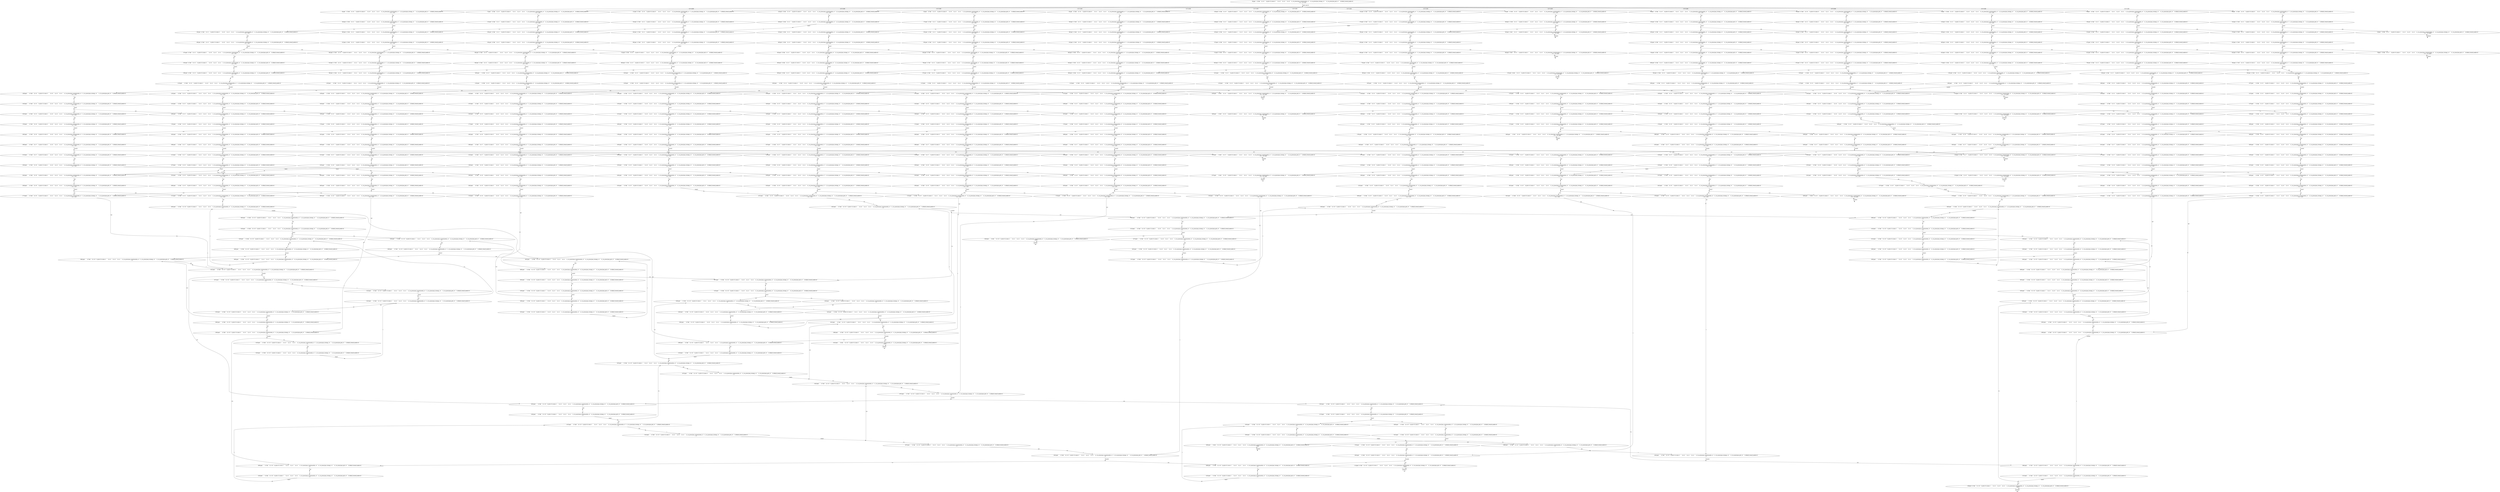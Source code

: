 digraph model {
	0 [ label = "0[!goal	& !bad	& c=0	& pick=0	& mem=0	& x=0	& y=0	& o=0	& _loc_prism2jani_countermodule_=0	& _loc_prism2jani_strategy_=0	& _loc_prism2jani_grid_=0	& default_reward_model=0]
: {(c < 10), init}" ];
	1 [ label = "1[!goal	& !bad	& c=0	& pick=0	& mem=0	& x=0	& y=0	& o=1	& _loc_prism2jani_countermodule_=0	& _loc_prism2jani_strategy_=0	& _loc_prism2jani_grid_=0	& default_reward_model=0]
: {(c < 10)}" ];
	2 [ label = "2[!goal	& !bad	& c=0	& pick=0	& mem=0	& x=0	& y=1	& o=1	& _loc_prism2jani_countermodule_=0	& _loc_prism2jani_strategy_=0	& _loc_prism2jani_grid_=0	& default_reward_model=0]
: {(c < 10)}" ];
	3 [ label = "3[!goal	& !bad	& c=0	& pick=0	& mem=0	& x=0	& y=2	& o=1	& _loc_prism2jani_countermodule_=0	& _loc_prism2jani_strategy_=0	& _loc_prism2jani_grid_=0	& default_reward_model=0]
: {(c < 10)}" ];
	4 [ label = "4[!goal	& !bad	& c=0	& pick=0	& mem=0	& x=0	& y=3	& o=1	& _loc_prism2jani_countermodule_=0	& _loc_prism2jani_strategy_=0	& _loc_prism2jani_grid_=0	& default_reward_model=0]
: {(c < 10)}" ];
	5 [ label = "5[!goal	& !bad	& c=0	& pick=0	& mem=0	& x=1	& y=0	& o=1	& _loc_prism2jani_countermodule_=0	& _loc_prism2jani_strategy_=0	& _loc_prism2jani_grid_=0	& default_reward_model=0]
: {(c < 10)}" ];
	6 [ label = "6[!goal	& !bad	& c=0	& pick=0	& mem=0	& x=1	& y=2	& o=1	& _loc_prism2jani_countermodule_=0	& _loc_prism2jani_strategy_=0	& _loc_prism2jani_grid_=0	& default_reward_model=0]
: {(c < 10)}" ];
	7 [ label = "7[!goal	& !bad	& c=0	& pick=0	& mem=0	& x=1	& y=3	& o=1	& _loc_prism2jani_countermodule_=0	& _loc_prism2jani_strategy_=0	& _loc_prism2jani_grid_=0	& default_reward_model=0]
: {(c < 10)}" ];
	8 [ label = "8[!goal	& !bad	& c=0	& pick=0	& mem=0	& x=2	& y=0	& o=1	& _loc_prism2jani_countermodule_=0	& _loc_prism2jani_strategy_=0	& _loc_prism2jani_grid_=0	& default_reward_model=0]
: {(c < 10)}" ];
	9 [ label = "9[!goal	& !bad	& c=0	& pick=0	& mem=0	& x=2	& y=1	& o=1	& _loc_prism2jani_countermodule_=0	& _loc_prism2jani_strategy_=0	& _loc_prism2jani_grid_=0	& default_reward_model=0]
: {(c < 10)}" ];
	10 [ label = "10[!goal	& !bad	& c=0	& pick=0	& mem=0	& x=2	& y=2	& o=1	& _loc_prism2jani_countermodule_=0	& _loc_prism2jani_strategy_=0	& _loc_prism2jani_grid_=0	& default_reward_model=0]
: {(c < 10)}" ];
	11 [ label = "11[!goal	& !bad	& c=0	& pick=0	& mem=0	& x=2	& y=3	& o=1	& _loc_prism2jani_countermodule_=0	& _loc_prism2jani_strategy_=0	& _loc_prism2jani_grid_=0	& default_reward_model=0]
: {(c < 10)}" ];
	12 [ label = "12[!goal	& !bad	& c=0	& pick=0	& mem=0	& x=3	& y=1	& o=1	& _loc_prism2jani_countermodule_=0	& _loc_prism2jani_strategy_=0	& _loc_prism2jani_grid_=0	& default_reward_model=0]
: {(c < 10)}" ];
	13 [ label = "13[!goal	& !bad	& c=0	& pick=0	& mem=0	& x=3	& y=2	& o=1	& _loc_prism2jani_countermodule_=0	& _loc_prism2jani_strategy_=0	& _loc_prism2jani_grid_=0	& default_reward_model=0]
: {(c < 10)}" ];
	14 [ label = "14[!goal	& !bad	& c=0	& pick=0	& mem=0	& x=3	& y=3	& o=1	& _loc_prism2jani_countermodule_=0	& _loc_prism2jani_strategy_=0	& _loc_prism2jani_grid_=0	& default_reward_model=0]
: {(c < 10)}" ];
	15 [ label = "15[!goal	& !bad	& c=1	& pick=2	& mem=2	& x=0	& y=0	& o=1	& _loc_prism2jani_countermodule_=0	& _loc_prism2jani_strategy_=0	& _loc_prism2jani_grid_=0	& default_reward_model=0]
: {(c < 10)}" ];
	16 [ label = "16[!goal	& !bad	& c=1	& pick=2	& mem=2	& x=0	& y=1	& o=1	& _loc_prism2jani_countermodule_=0	& _loc_prism2jani_strategy_=0	& _loc_prism2jani_grid_=0	& default_reward_model=0]
: {(c < 10)}" ];
	17 [ label = "17[!goal	& !bad	& c=1	& pick=2	& mem=2	& x=0	& y=2	& o=1	& _loc_prism2jani_countermodule_=0	& _loc_prism2jani_strategy_=0	& _loc_prism2jani_grid_=0	& default_reward_model=0]
: {(c < 10)}" ];
	18 [ label = "18[!goal	& !bad	& c=1	& pick=2	& mem=2	& x=0	& y=3	& o=1	& _loc_prism2jani_countermodule_=0	& _loc_prism2jani_strategy_=0	& _loc_prism2jani_grid_=0	& default_reward_model=0]
: {(c < 10)}" ];
	19 [ label = "19[!goal	& !bad	& c=1	& pick=2	& mem=2	& x=1	& y=0	& o=1	& _loc_prism2jani_countermodule_=0	& _loc_prism2jani_strategy_=0	& _loc_prism2jani_grid_=0	& default_reward_model=0]
: {(c < 10)}" ];
	20 [ label = "20[!goal	& !bad	& c=1	& pick=2	& mem=2	& x=1	& y=2	& o=1	& _loc_prism2jani_countermodule_=0	& _loc_prism2jani_strategy_=0	& _loc_prism2jani_grid_=0	& default_reward_model=0]
: {(c < 10)}" ];
	21 [ label = "21[!goal	& !bad	& c=1	& pick=2	& mem=2	& x=1	& y=3	& o=1	& _loc_prism2jani_countermodule_=0	& _loc_prism2jani_strategy_=0	& _loc_prism2jani_grid_=0	& default_reward_model=0]
: {(c < 10)}" ];
	22 [ label = "22[!goal	& !bad	& c=1	& pick=2	& mem=2	& x=2	& y=0	& o=1	& _loc_prism2jani_countermodule_=0	& _loc_prism2jani_strategy_=0	& _loc_prism2jani_grid_=0	& default_reward_model=0]
: {(c < 10)}" ];
	23 [ label = "23[!goal	& !bad	& c=1	& pick=2	& mem=2	& x=2	& y=1	& o=1	& _loc_prism2jani_countermodule_=0	& _loc_prism2jani_strategy_=0	& _loc_prism2jani_grid_=0	& default_reward_model=0]
: {(c < 10)}" ];
	24 [ label = "24[!goal	& !bad	& c=1	& pick=2	& mem=2	& x=2	& y=2	& o=1	& _loc_prism2jani_countermodule_=0	& _loc_prism2jani_strategy_=0	& _loc_prism2jani_grid_=0	& default_reward_model=0]
: {(c < 10)}" ];
	25 [ label = "25[!goal	& !bad	& c=1	& pick=2	& mem=2	& x=2	& y=3	& o=1	& _loc_prism2jani_countermodule_=0	& _loc_prism2jani_strategy_=0	& _loc_prism2jani_grid_=0	& default_reward_model=0]
: {(c < 10)}" ];
	26 [ label = "26[!goal	& !bad	& c=1	& pick=2	& mem=2	& x=3	& y=1	& o=1	& _loc_prism2jani_countermodule_=0	& _loc_prism2jani_strategy_=0	& _loc_prism2jani_grid_=0	& default_reward_model=0]
: {(c < 10)}" ];
	27 [ label = "27[!goal	& !bad	& c=1	& pick=2	& mem=2	& x=3	& y=2	& o=1	& _loc_prism2jani_countermodule_=0	& _loc_prism2jani_strategy_=0	& _loc_prism2jani_grid_=0	& default_reward_model=0]
: {(c < 10)}" ];
	28 [ label = "28[!goal	& !bad	& c=1	& pick=2	& mem=2	& x=3	& y=3	& o=1	& _loc_prism2jani_countermodule_=0	& _loc_prism2jani_strategy_=0	& _loc_prism2jani_grid_=0	& default_reward_model=0]
: {(c < 10)}" ];
	29 [ label = "29[!goal	& !bad	& c=1	& pick=0	& mem=2	& x=0	& y=1	& o=1	& _loc_prism2jani_countermodule_=0	& _loc_prism2jani_strategy_=0	& _loc_prism2jani_grid_=0	& default_reward_model=0]
: {(c < 10)}" ];
	30 [ label = "30[!goal	& !bad	& c=1	& pick=0	& mem=2	& x=0	& y=0	& o=1	& _loc_prism2jani_countermodule_=0	& _loc_prism2jani_strategy_=0	& _loc_prism2jani_grid_=0	& default_reward_model=0]
: {(c < 10)}" ];
	31 [ label = "31[!goal	& !bad	& c=1	& pick=0	& mem=2	& x=1	& y=0	& o=1	& _loc_prism2jani_countermodule_=0	& _loc_prism2jani_strategy_=0	& _loc_prism2jani_grid_=0	& default_reward_model=0]
: {(c < 10)}" ];
	32 [ label = "32[!goal	& !bad	& c=1	& pick=0	& mem=2	& x=0	& y=2	& o=1	& _loc_prism2jani_countermodule_=0	& _loc_prism2jani_strategy_=0	& _loc_prism2jani_grid_=0	& default_reward_model=0]
: {(c < 10)}" ];
	33 [ label = "33[!goal	& bad	& c=1	& pick=0	& mem=2	& x=1	& y=1	& o=3	& _loc_prism2jani_countermodule_=0	& _loc_prism2jani_strategy_=0	& _loc_prism2jani_grid_=0	& default_reward_model=0]
: {(c < 10), bad}" ];
	34 [ label = "34[!goal	& !bad	& c=1	& pick=0	& mem=2	& x=0	& y=3	& o=1	& _loc_prism2jani_countermodule_=0	& _loc_prism2jani_strategy_=0	& _loc_prism2jani_grid_=0	& default_reward_model=0]
: {(c < 10)}" ];
	35 [ label = "35[!goal	& !bad	& c=1	& pick=0	& mem=2	& x=1	& y=2	& o=1	& _loc_prism2jani_countermodule_=0	& _loc_prism2jani_strategy_=0	& _loc_prism2jani_grid_=0	& default_reward_model=0]
: {(c < 10)}" ];
	36 [ label = "36[!goal	& !bad	& c=1	& pick=0	& mem=2	& x=1	& y=3	& o=1	& _loc_prism2jani_countermodule_=0	& _loc_prism2jani_strategy_=0	& _loc_prism2jani_grid_=0	& default_reward_model=0]
: {(c < 10)}" ];
	37 [ label = "37[!goal	& !bad	& c=1	& pick=0	& mem=2	& x=2	& y=0	& o=1	& _loc_prism2jani_countermodule_=0	& _loc_prism2jani_strategy_=0	& _loc_prism2jani_grid_=0	& default_reward_model=0]
: {(c < 10)}" ];
	38 [ label = "38[!goal	& !bad	& c=1	& pick=0	& mem=2	& x=2	& y=2	& o=1	& _loc_prism2jani_countermodule_=0	& _loc_prism2jani_strategy_=0	& _loc_prism2jani_grid_=0	& default_reward_model=0]
: {(c < 10)}" ];
	39 [ label = "39[!goal	& !bad	& c=1	& pick=0	& mem=2	& x=2	& y=3	& o=1	& _loc_prism2jani_countermodule_=0	& _loc_prism2jani_strategy_=0	& _loc_prism2jani_grid_=0	& default_reward_model=0]
: {(c < 10)}" ];
	40 [ label = "40[!goal	& !bad	& c=1	& pick=0	& mem=2	& x=2	& y=1	& o=1	& _loc_prism2jani_countermodule_=0	& _loc_prism2jani_strategy_=0	& _loc_prism2jani_grid_=0	& default_reward_model=0]
: {(c < 10)}" ];
	41 [ label = "41[goal	& !bad	& c=1	& pick=0	& mem=2	& x=3	& y=0	& o=2	& _loc_prism2jani_countermodule_=0	& _loc_prism2jani_strategy_=0	& _loc_prism2jani_grid_=0	& default_reward_model=0]
: {(c < 10), goal}" ];
	42 [ label = "42[!goal	& !bad	& c=1	& pick=0	& mem=2	& x=3	& y=1	& o=1	& _loc_prism2jani_countermodule_=0	& _loc_prism2jani_strategy_=0	& _loc_prism2jani_grid_=0	& default_reward_model=0]
: {(c < 10)}" ];
	43 [ label = "43[!goal	& !bad	& c=1	& pick=0	& mem=2	& x=3	& y=2	& o=1	& _loc_prism2jani_countermodule_=0	& _loc_prism2jani_strategy_=0	& _loc_prism2jani_grid_=0	& default_reward_model=0]
: {(c < 10)}" ];
	44 [ label = "44[!goal	& !bad	& c=1	& pick=0	& mem=2	& x=3	& y=3	& o=1	& _loc_prism2jani_countermodule_=0	& _loc_prism2jani_strategy_=0	& _loc_prism2jani_grid_=0	& default_reward_model=0]
: {(c < 10)}" ];
	45 [ label = "45[!goal	& !bad	& c=2	& pick=2	& mem=1	& x=0	& y=1	& o=1	& _loc_prism2jani_countermodule_=0	& _loc_prism2jani_strategy_=0	& _loc_prism2jani_grid_=0	& default_reward_model=0]
: {(c < 10)}" ];
	46 [ label = "46[!goal	& !bad	& c=2	& pick=2	& mem=1	& x=0	& y=0	& o=1	& _loc_prism2jani_countermodule_=0	& _loc_prism2jani_strategy_=0	& _loc_prism2jani_grid_=0	& default_reward_model=0]
: {(c < 10)}" ];
	47 [ label = "47[!goal	& !bad	& c=2	& pick=2	& mem=1	& x=1	& y=0	& o=1	& _loc_prism2jani_countermodule_=0	& _loc_prism2jani_strategy_=0	& _loc_prism2jani_grid_=0	& default_reward_model=0]
: {(c < 10)}" ];
	48 [ label = "48[!goal	& !bad	& c=2	& pick=2	& mem=1	& x=0	& y=2	& o=1	& _loc_prism2jani_countermodule_=0	& _loc_prism2jani_strategy_=0	& _loc_prism2jani_grid_=0	& default_reward_model=0]
: {(c < 10)}" ];
	49 [ label = "49[!goal	& !bad	& c=2	& pick=2	& mem=1	& x=0	& y=3	& o=1	& _loc_prism2jani_countermodule_=0	& _loc_prism2jani_strategy_=0	& _loc_prism2jani_grid_=0	& default_reward_model=0]
: {(c < 10)}" ];
	50 [ label = "50[!goal	& !bad	& c=2	& pick=2	& mem=1	& x=1	& y=2	& o=1	& _loc_prism2jani_countermodule_=0	& _loc_prism2jani_strategy_=0	& _loc_prism2jani_grid_=0	& default_reward_model=0]
: {(c < 10)}" ];
	51 [ label = "51[!goal	& !bad	& c=2	& pick=2	& mem=1	& x=1	& y=3	& o=1	& _loc_prism2jani_countermodule_=0	& _loc_prism2jani_strategy_=0	& _loc_prism2jani_grid_=0	& default_reward_model=0]
: {(c < 10)}" ];
	52 [ label = "52[!goal	& !bad	& c=2	& pick=2	& mem=1	& x=2	& y=0	& o=1	& _loc_prism2jani_countermodule_=0	& _loc_prism2jani_strategy_=0	& _loc_prism2jani_grid_=0	& default_reward_model=0]
: {(c < 10)}" ];
	53 [ label = "53[!goal	& !bad	& c=2	& pick=2	& mem=1	& x=2	& y=2	& o=1	& _loc_prism2jani_countermodule_=0	& _loc_prism2jani_strategy_=0	& _loc_prism2jani_grid_=0	& default_reward_model=0]
: {(c < 10)}" ];
	54 [ label = "54[!goal	& !bad	& c=2	& pick=2	& mem=1	& x=2	& y=3	& o=1	& _loc_prism2jani_countermodule_=0	& _loc_prism2jani_strategy_=0	& _loc_prism2jani_grid_=0	& default_reward_model=0]
: {(c < 10)}" ];
	55 [ label = "55[!goal	& !bad	& c=2	& pick=2	& mem=1	& x=2	& y=1	& o=1	& _loc_prism2jani_countermodule_=0	& _loc_prism2jani_strategy_=0	& _loc_prism2jani_grid_=0	& default_reward_model=0]
: {(c < 10)}" ];
	56 [ label = "56[!goal	& !bad	& c=2	& pick=2	& mem=1	& x=3	& y=1	& o=1	& _loc_prism2jani_countermodule_=0	& _loc_prism2jani_strategy_=0	& _loc_prism2jani_grid_=0	& default_reward_model=0]
: {(c < 10)}" ];
	57 [ label = "57[!goal	& !bad	& c=2	& pick=2	& mem=1	& x=3	& y=2	& o=1	& _loc_prism2jani_countermodule_=0	& _loc_prism2jani_strategy_=0	& _loc_prism2jani_grid_=0	& default_reward_model=0]
: {(c < 10)}" ];
	58 [ label = "58[!goal	& !bad	& c=2	& pick=2	& mem=1	& x=3	& y=3	& o=1	& _loc_prism2jani_countermodule_=0	& _loc_prism2jani_strategy_=0	& _loc_prism2jani_grid_=0	& default_reward_model=0]
: {(c < 10)}" ];
	59 [ label = "59[!goal	& bad	& c=2	& pick=0	& mem=1	& x=1	& y=1	& o=3	& _loc_prism2jani_countermodule_=0	& _loc_prism2jani_strategy_=0	& _loc_prism2jani_grid_=0	& default_reward_model=0]
: {(c < 10), bad}" ];
	60 [ label = "60[!goal	& !bad	& c=2	& pick=0	& mem=1	& x=0	& y=1	& o=1	& _loc_prism2jani_countermodule_=0	& _loc_prism2jani_strategy_=0	& _loc_prism2jani_grid_=0	& default_reward_model=0]
: {(c < 10)}" ];
	61 [ label = "61[!goal	& !bad	& c=2	& pick=0	& mem=1	& x=1	& y=0	& o=1	& _loc_prism2jani_countermodule_=0	& _loc_prism2jani_strategy_=0	& _loc_prism2jani_grid_=0	& default_reward_model=0]
: {(c < 10)}" ];
	62 [ label = "62[!goal	& !bad	& c=2	& pick=0	& mem=1	& x=0	& y=0	& o=1	& _loc_prism2jani_countermodule_=0	& _loc_prism2jani_strategy_=0	& _loc_prism2jani_grid_=0	& default_reward_model=0]
: {(c < 10)}" ];
	63 [ label = "63[!goal	& !bad	& c=2	& pick=0	& mem=1	& x=2	& y=0	& o=1	& _loc_prism2jani_countermodule_=0	& _loc_prism2jani_strategy_=0	& _loc_prism2jani_grid_=0	& default_reward_model=0]
: {(c < 10)}" ];
	64 [ label = "64[!goal	& !bad	& c=2	& pick=0	& mem=1	& x=1	& y=2	& o=1	& _loc_prism2jani_countermodule_=0	& _loc_prism2jani_strategy_=0	& _loc_prism2jani_grid_=0	& default_reward_model=0]
: {(c < 10)}" ];
	65 [ label = "65[!goal	& !bad	& c=2	& pick=0	& mem=1	& x=0	& y=2	& o=1	& _loc_prism2jani_countermodule_=0	& _loc_prism2jani_strategy_=0	& _loc_prism2jani_grid_=0	& default_reward_model=0]
: {(c < 10)}" ];
	66 [ label = "66[!goal	& !bad	& c=2	& pick=0	& mem=1	& x=1	& y=3	& o=1	& _loc_prism2jani_countermodule_=0	& _loc_prism2jani_strategy_=0	& _loc_prism2jani_grid_=0	& default_reward_model=0]
: {(c < 10)}" ];
	67 [ label = "67[!goal	& !bad	& c=2	& pick=0	& mem=1	& x=0	& y=3	& o=1	& _loc_prism2jani_countermodule_=0	& _loc_prism2jani_strategy_=0	& _loc_prism2jani_grid_=0	& default_reward_model=0]
: {(c < 10)}" ];
	68 [ label = "68[!goal	& !bad	& c=2	& pick=0	& mem=1	& x=2	& y=2	& o=1	& _loc_prism2jani_countermodule_=0	& _loc_prism2jani_strategy_=0	& _loc_prism2jani_grid_=0	& default_reward_model=0]
: {(c < 10)}" ];
	69 [ label = "69[!goal	& !bad	& c=2	& pick=0	& mem=1	& x=2	& y=3	& o=1	& _loc_prism2jani_countermodule_=0	& _loc_prism2jani_strategy_=0	& _loc_prism2jani_grid_=0	& default_reward_model=0]
: {(c < 10)}" ];
	70 [ label = "70[goal	& !bad	& c=2	& pick=0	& mem=1	& x=3	& y=0	& o=2	& _loc_prism2jani_countermodule_=0	& _loc_prism2jani_strategy_=0	& _loc_prism2jani_grid_=0	& default_reward_model=0]
: {(c < 10), goal}" ];
	71 [ label = "71[!goal	& !bad	& c=2	& pick=0	& mem=1	& x=3	& y=2	& o=1	& _loc_prism2jani_countermodule_=0	& _loc_prism2jani_strategy_=0	& _loc_prism2jani_grid_=0	& default_reward_model=0]
: {(c < 10)}" ];
	72 [ label = "72[!goal	& !bad	& c=2	& pick=0	& mem=1	& x=3	& y=3	& o=1	& _loc_prism2jani_countermodule_=0	& _loc_prism2jani_strategy_=0	& _loc_prism2jani_grid_=0	& default_reward_model=0]
: {(c < 10)}" ];
	73 [ label = "73[!goal	& !bad	& c=2	& pick=0	& mem=1	& x=3	& y=1	& o=1	& _loc_prism2jani_countermodule_=0	& _loc_prism2jani_strategy_=0	& _loc_prism2jani_grid_=0	& default_reward_model=0]
: {(c < 10)}" ];
	74 [ label = "74[!goal	& !bad	& c=2	& pick=0	& mem=1	& x=2	& y=1	& o=1	& _loc_prism2jani_countermodule_=0	& _loc_prism2jani_strategy_=0	& _loc_prism2jani_grid_=0	& default_reward_model=0]
: {(c < 10)}" ];
	75 [ label = "75[!goal	& !bad	& c=3	& pick=4	& mem=3	& x=0	& y=1	& o=1	& _loc_prism2jani_countermodule_=0	& _loc_prism2jani_strategy_=0	& _loc_prism2jani_grid_=0	& default_reward_model=0]
: {(c < 10)}" ];
	76 [ label = "76[!goal	& !bad	& c=3	& pick=4	& mem=3	& x=1	& y=0	& o=1	& _loc_prism2jani_countermodule_=0	& _loc_prism2jani_strategy_=0	& _loc_prism2jani_grid_=0	& default_reward_model=0]
: {(c < 10)}" ];
	77 [ label = "77[!goal	& !bad	& c=3	& pick=4	& mem=3	& x=0	& y=0	& o=1	& _loc_prism2jani_countermodule_=0	& _loc_prism2jani_strategy_=0	& _loc_prism2jani_grid_=0	& default_reward_model=0]
: {(c < 10)}" ];
	78 [ label = "78[!goal	& !bad	& c=3	& pick=4	& mem=3	& x=2	& y=0	& o=1	& _loc_prism2jani_countermodule_=0	& _loc_prism2jani_strategy_=0	& _loc_prism2jani_grid_=0	& default_reward_model=0]
: {(c < 10)}" ];
	79 [ label = "79[!goal	& !bad	& c=3	& pick=4	& mem=3	& x=1	& y=2	& o=1	& _loc_prism2jani_countermodule_=0	& _loc_prism2jani_strategy_=0	& _loc_prism2jani_grid_=0	& default_reward_model=0]
: {(c < 10)}" ];
	80 [ label = "80[!goal	& !bad	& c=3	& pick=4	& mem=3	& x=0	& y=2	& o=1	& _loc_prism2jani_countermodule_=0	& _loc_prism2jani_strategy_=0	& _loc_prism2jani_grid_=0	& default_reward_model=0]
: {(c < 10)}" ];
	81 [ label = "81[!goal	& !bad	& c=3	& pick=4	& mem=3	& x=1	& y=3	& o=1	& _loc_prism2jani_countermodule_=0	& _loc_prism2jani_strategy_=0	& _loc_prism2jani_grid_=0	& default_reward_model=0]
: {(c < 10)}" ];
	82 [ label = "82[!goal	& !bad	& c=3	& pick=4	& mem=3	& x=0	& y=3	& o=1	& _loc_prism2jani_countermodule_=0	& _loc_prism2jani_strategy_=0	& _loc_prism2jani_grid_=0	& default_reward_model=0]
: {(c < 10)}" ];
	83 [ label = "83[!goal	& !bad	& c=3	& pick=4	& mem=3	& x=2	& y=2	& o=1	& _loc_prism2jani_countermodule_=0	& _loc_prism2jani_strategy_=0	& _loc_prism2jani_grid_=0	& default_reward_model=0]
: {(c < 10)}" ];
	84 [ label = "84[!goal	& !bad	& c=3	& pick=4	& mem=3	& x=2	& y=3	& o=1	& _loc_prism2jani_countermodule_=0	& _loc_prism2jani_strategy_=0	& _loc_prism2jani_grid_=0	& default_reward_model=0]
: {(c < 10)}" ];
	85 [ label = "85[!goal	& !bad	& c=3	& pick=4	& mem=3	& x=3	& y=2	& o=1	& _loc_prism2jani_countermodule_=0	& _loc_prism2jani_strategy_=0	& _loc_prism2jani_grid_=0	& default_reward_model=0]
: {(c < 10)}" ];
	86 [ label = "86[!goal	& !bad	& c=3	& pick=4	& mem=3	& x=3	& y=3	& o=1	& _loc_prism2jani_countermodule_=0	& _loc_prism2jani_strategy_=0	& _loc_prism2jani_grid_=0	& default_reward_model=0]
: {(c < 10)}" ];
	87 [ label = "87[!goal	& !bad	& c=3	& pick=4	& mem=3	& x=3	& y=1	& o=1	& _loc_prism2jani_countermodule_=0	& _loc_prism2jani_strategy_=0	& _loc_prism2jani_grid_=0	& default_reward_model=0]
: {(c < 10)}" ];
	88 [ label = "88[!goal	& !bad	& c=3	& pick=4	& mem=3	& x=2	& y=1	& o=1	& _loc_prism2jani_countermodule_=0	& _loc_prism2jani_strategy_=0	& _loc_prism2jani_grid_=0	& default_reward_model=0]
: {(c < 10)}" ];
	89 [ label = "89[!goal	& !bad	& c=3	& pick=0	& mem=3	& x=0	& y=2	& o=1	& _loc_prism2jani_countermodule_=0	& _loc_prism2jani_strategy_=0	& _loc_prism2jani_grid_=0	& default_reward_model=0]
: {(c < 10)}" ];
	90 [ label = "90[!goal	& !bad	& c=3	& pick=0	& mem=3	& x=0	& y=1	& o=1	& _loc_prism2jani_countermodule_=0	& _loc_prism2jani_strategy_=0	& _loc_prism2jani_grid_=0	& default_reward_model=0]
: {(c < 10)}" ];
	91 [ label = "91[!goal	& bad	& c=3	& pick=0	& mem=3	& x=1	& y=1	& o=3	& _loc_prism2jani_countermodule_=0	& _loc_prism2jani_strategy_=0	& _loc_prism2jani_grid_=0	& default_reward_model=0]
: {(c < 10), bad}" ];
	92 [ label = "92[!goal	& !bad	& c=3	& pick=0	& mem=3	& x=0	& y=0	& o=1	& _loc_prism2jani_countermodule_=0	& _loc_prism2jani_strategy_=0	& _loc_prism2jani_grid_=0	& default_reward_model=0]
: {(c < 10)}" ];
	93 [ label = "93[!goal	& !bad	& c=3	& pick=0	& mem=3	& x=1	& y=0	& o=1	& _loc_prism2jani_countermodule_=0	& _loc_prism2jani_strategy_=0	& _loc_prism2jani_grid_=0	& default_reward_model=0]
: {(c < 10)}" ];
	94 [ label = "94[!goal	& !bad	& c=3	& pick=0	& mem=3	& x=2	& y=0	& o=1	& _loc_prism2jani_countermodule_=0	& _loc_prism2jani_strategy_=0	& _loc_prism2jani_grid_=0	& default_reward_model=0]
: {(c < 10)}" ];
	95 [ label = "95[!goal	& !bad	& c=3	& pick=0	& mem=3	& x=2	& y=1	& o=1	& _loc_prism2jani_countermodule_=0	& _loc_prism2jani_strategy_=0	& _loc_prism2jani_grid_=0	& default_reward_model=0]
: {(c < 10)}" ];
	96 [ label = "96[!goal	& !bad	& c=3	& pick=0	& mem=3	& x=1	& y=3	& o=1	& _loc_prism2jani_countermodule_=0	& _loc_prism2jani_strategy_=0	& _loc_prism2jani_grid_=0	& default_reward_model=0]
: {(c < 10)}" ];
	97 [ label = "97[!goal	& !bad	& c=3	& pick=0	& mem=3	& x=1	& y=2	& o=1	& _loc_prism2jani_countermodule_=0	& _loc_prism2jani_strategy_=0	& _loc_prism2jani_grid_=0	& default_reward_model=0]
: {(c < 10)}" ];
	98 [ label = "98[!goal	& !bad	& c=3	& pick=0	& mem=3	& x=2	& y=2	& o=1	& _loc_prism2jani_countermodule_=0	& _loc_prism2jani_strategy_=0	& _loc_prism2jani_grid_=0	& default_reward_model=0]
: {(c < 10)}" ];
	99 [ label = "99[!goal	& !bad	& c=3	& pick=0	& mem=3	& x=0	& y=3	& o=1	& _loc_prism2jani_countermodule_=0	& _loc_prism2jani_strategy_=0	& _loc_prism2jani_grid_=0	& default_reward_model=0]
: {(c < 10)}" ];
	100 [ label = "100[!goal	& !bad	& c=3	& pick=0	& mem=3	& x=2	& y=3	& o=1	& _loc_prism2jani_countermodule_=0	& _loc_prism2jani_strategy_=0	& _loc_prism2jani_grid_=0	& default_reward_model=0]
: {(c < 10)}" ];
	101 [ label = "101[!goal	& !bad	& c=3	& pick=0	& mem=3	& x=3	& y=2	& o=1	& _loc_prism2jani_countermodule_=0	& _loc_prism2jani_strategy_=0	& _loc_prism2jani_grid_=0	& default_reward_model=0]
: {(c < 10)}" ];
	102 [ label = "102[!goal	& !bad	& c=3	& pick=0	& mem=3	& x=3	& y=3	& o=1	& _loc_prism2jani_countermodule_=0	& _loc_prism2jani_strategy_=0	& _loc_prism2jani_grid_=0	& default_reward_model=0]
: {(c < 10)}" ];
	103 [ label = "103[!goal	& !bad	& c=3	& pick=0	& mem=3	& x=3	& y=1	& o=1	& _loc_prism2jani_countermodule_=0	& _loc_prism2jani_strategy_=0	& _loc_prism2jani_grid_=0	& default_reward_model=0]
: {(c < 10)}" ];
	104 [ label = "104[!goal	& !bad	& c=4	& pick=3	& mem=2	& x=0	& y=2	& o=1	& _loc_prism2jani_countermodule_=0	& _loc_prism2jani_strategy_=0	& _loc_prism2jani_grid_=0	& default_reward_model=0]
: {(c < 10)}" ];
	105 [ label = "105[!goal	& !bad	& c=4	& pick=3	& mem=2	& x=0	& y=1	& o=1	& _loc_prism2jani_countermodule_=0	& _loc_prism2jani_strategy_=0	& _loc_prism2jani_grid_=0	& default_reward_model=0]
: {(c < 10)}" ];
	106 [ label = "106[!goal	& !bad	& c=4	& pick=3	& mem=2	& x=0	& y=0	& o=1	& _loc_prism2jani_countermodule_=0	& _loc_prism2jani_strategy_=0	& _loc_prism2jani_grid_=0	& default_reward_model=0]
: {(c < 10)}" ];
	107 [ label = "107[!goal	& !bad	& c=4	& pick=3	& mem=2	& x=1	& y=0	& o=1	& _loc_prism2jani_countermodule_=0	& _loc_prism2jani_strategy_=0	& _loc_prism2jani_grid_=0	& default_reward_model=0]
: {(c < 10)}" ];
	108 [ label = "108[!goal	& !bad	& c=4	& pick=3	& mem=2	& x=2	& y=0	& o=1	& _loc_prism2jani_countermodule_=0	& _loc_prism2jani_strategy_=0	& _loc_prism2jani_grid_=0	& default_reward_model=0]
: {(c < 10)}" ];
	109 [ label = "109[!goal	& !bad	& c=4	& pick=3	& mem=2	& x=2	& y=1	& o=1	& _loc_prism2jani_countermodule_=0	& _loc_prism2jani_strategy_=0	& _loc_prism2jani_grid_=0	& default_reward_model=0]
: {(c < 10)}" ];
	110 [ label = "110[!goal	& !bad	& c=4	& pick=3	& mem=2	& x=1	& y=3	& o=1	& _loc_prism2jani_countermodule_=0	& _loc_prism2jani_strategy_=0	& _loc_prism2jani_grid_=0	& default_reward_model=0]
: {(c < 10)}" ];
	111 [ label = "111[!goal	& !bad	& c=4	& pick=3	& mem=2	& x=1	& y=2	& o=1	& _loc_prism2jani_countermodule_=0	& _loc_prism2jani_strategy_=0	& _loc_prism2jani_grid_=0	& default_reward_model=0]
: {(c < 10)}" ];
	112 [ label = "112[!goal	& !bad	& c=4	& pick=3	& mem=2	& x=2	& y=2	& o=1	& _loc_prism2jani_countermodule_=0	& _loc_prism2jani_strategy_=0	& _loc_prism2jani_grid_=0	& default_reward_model=0]
: {(c < 10)}" ];
	113 [ label = "113[!goal	& !bad	& c=4	& pick=3	& mem=2	& x=0	& y=3	& o=1	& _loc_prism2jani_countermodule_=0	& _loc_prism2jani_strategy_=0	& _loc_prism2jani_grid_=0	& default_reward_model=0]
: {(c < 10)}" ];
	114 [ label = "114[!goal	& !bad	& c=4	& pick=3	& mem=2	& x=2	& y=3	& o=1	& _loc_prism2jani_countermodule_=0	& _loc_prism2jani_strategy_=0	& _loc_prism2jani_grid_=0	& default_reward_model=0]
: {(c < 10)}" ];
	115 [ label = "115[!goal	& !bad	& c=4	& pick=3	& mem=2	& x=3	& y=2	& o=1	& _loc_prism2jani_countermodule_=0	& _loc_prism2jani_strategy_=0	& _loc_prism2jani_grid_=0	& default_reward_model=0]
: {(c < 10)}" ];
	116 [ label = "116[!goal	& !bad	& c=4	& pick=3	& mem=2	& x=3	& y=3	& o=1	& _loc_prism2jani_countermodule_=0	& _loc_prism2jani_strategy_=0	& _loc_prism2jani_grid_=0	& default_reward_model=0]
: {(c < 10)}" ];
	117 [ label = "117[!goal	& !bad	& c=4	& pick=3	& mem=2	& x=3	& y=1	& o=1	& _loc_prism2jani_countermodule_=0	& _loc_prism2jani_strategy_=0	& _loc_prism2jani_grid_=0	& default_reward_model=0]
: {(c < 10)}" ];
	118 [ label = "118[!goal	& !bad	& c=4	& pick=0	& mem=2	& x=0	& y=1	& o=1	& _loc_prism2jani_countermodule_=0	& _loc_prism2jani_strategy_=0	& _loc_prism2jani_grid_=0	& default_reward_model=0]
: {(c < 10)}" ];
	119 [ label = "119[!goal	& !bad	& c=4	& pick=0	& mem=2	& x=0	& y=2	& o=1	& _loc_prism2jani_countermodule_=0	& _loc_prism2jani_strategy_=0	& _loc_prism2jani_grid_=0	& default_reward_model=0]
: {(c < 10)}" ];
	120 [ label = "120[!goal	& !bad	& c=4	& pick=0	& mem=2	& x=0	& y=0	& o=1	& _loc_prism2jani_countermodule_=0	& _loc_prism2jani_strategy_=0	& _loc_prism2jani_grid_=0	& default_reward_model=0]
: {(c < 10)}" ];
	121 [ label = "121[!goal	& !bad	& c=4	& pick=0	& mem=2	& x=1	& y=0	& o=1	& _loc_prism2jani_countermodule_=0	& _loc_prism2jani_strategy_=0	& _loc_prism2jani_grid_=0	& default_reward_model=0]
: {(c < 10)}" ];
	122 [ label = "122[!goal	& !bad	& c=4	& pick=0	& mem=2	& x=2	& y=0	& o=1	& _loc_prism2jani_countermodule_=0	& _loc_prism2jani_strategy_=0	& _loc_prism2jani_grid_=0	& default_reward_model=0]
: {(c < 10)}" ];
	123 [ label = "123[!goal	& !bad	& c=4	& pick=0	& mem=2	& x=2	& y=1	& o=1	& _loc_prism2jani_countermodule_=0	& _loc_prism2jani_strategy_=0	& _loc_prism2jani_grid_=0	& default_reward_model=0]
: {(c < 10)}" ];
	124 [ label = "124[!goal	& !bad	& c=4	& pick=0	& mem=2	& x=1	& y=2	& o=1	& _loc_prism2jani_countermodule_=0	& _loc_prism2jani_strategy_=0	& _loc_prism2jani_grid_=0	& default_reward_model=0]
: {(c < 10)}" ];
	125 [ label = "125[!goal	& !bad	& c=4	& pick=0	& mem=2	& x=1	& y=3	& o=1	& _loc_prism2jani_countermodule_=0	& _loc_prism2jani_strategy_=0	& _loc_prism2jani_grid_=0	& default_reward_model=0]
: {(c < 10)}" ];
	126 [ label = "126[!goal	& bad	& c=4	& pick=0	& mem=2	& x=1	& y=1	& o=3	& _loc_prism2jani_countermodule_=0	& _loc_prism2jani_strategy_=0	& _loc_prism2jani_grid_=0	& default_reward_model=0]
: {(c < 10), bad}" ];
	127 [ label = "127[!goal	& !bad	& c=4	& pick=0	& mem=2	& x=2	& y=2	& o=1	& _loc_prism2jani_countermodule_=0	& _loc_prism2jani_strategy_=0	& _loc_prism2jani_grid_=0	& default_reward_model=0]
: {(c < 10)}" ];
	128 [ label = "128[!goal	& !bad	& c=4	& pick=0	& mem=2	& x=0	& y=3	& o=1	& _loc_prism2jani_countermodule_=0	& _loc_prism2jani_strategy_=0	& _loc_prism2jani_grid_=0	& default_reward_model=0]
: {(c < 10)}" ];
	129 [ label = "129[!goal	& !bad	& c=4	& pick=0	& mem=2	& x=2	& y=3	& o=1	& _loc_prism2jani_countermodule_=0	& _loc_prism2jani_strategy_=0	& _loc_prism2jani_grid_=0	& default_reward_model=0]
: {(c < 10)}" ];
	130 [ label = "130[!goal	& !bad	& c=4	& pick=0	& mem=2	& x=3	& y=1	& o=1	& _loc_prism2jani_countermodule_=0	& _loc_prism2jani_strategy_=0	& _loc_prism2jani_grid_=0	& default_reward_model=0]
: {(c < 10)}" ];
	131 [ label = "131[!goal	& !bad	& c=4	& pick=0	& mem=2	& x=3	& y=2	& o=1	& _loc_prism2jani_countermodule_=0	& _loc_prism2jani_strategy_=0	& _loc_prism2jani_grid_=0	& default_reward_model=0]
: {(c < 10)}" ];
	132 [ label = "132[!goal	& !bad	& c=4	& pick=0	& mem=2	& x=3	& y=3	& o=1	& _loc_prism2jani_countermodule_=0	& _loc_prism2jani_strategy_=0	& _loc_prism2jani_grid_=0	& default_reward_model=0]
: {(c < 10)}" ];
	133 [ label = "133[goal	& !bad	& c=4	& pick=0	& mem=2	& x=3	& y=0	& o=2	& _loc_prism2jani_countermodule_=0	& _loc_prism2jani_strategy_=0	& _loc_prism2jani_grid_=0	& default_reward_model=0]
: {(c < 10), goal}" ];
	134 [ label = "134[!goal	& !bad	& c=5	& pick=2	& mem=1	& x=0	& y=1	& o=1	& _loc_prism2jani_countermodule_=0	& _loc_prism2jani_strategy_=0	& _loc_prism2jani_grid_=0	& default_reward_model=0]
: {(c < 10)}" ];
	135 [ label = "135[!goal	& !bad	& c=5	& pick=2	& mem=1	& x=0	& y=2	& o=1	& _loc_prism2jani_countermodule_=0	& _loc_prism2jani_strategy_=0	& _loc_prism2jani_grid_=0	& default_reward_model=0]
: {(c < 10)}" ];
	136 [ label = "136[!goal	& !bad	& c=5	& pick=2	& mem=1	& x=0	& y=0	& o=1	& _loc_prism2jani_countermodule_=0	& _loc_prism2jani_strategy_=0	& _loc_prism2jani_grid_=0	& default_reward_model=0]
: {(c < 10)}" ];
	137 [ label = "137[!goal	& !bad	& c=5	& pick=2	& mem=1	& x=1	& y=0	& o=1	& _loc_prism2jani_countermodule_=0	& _loc_prism2jani_strategy_=0	& _loc_prism2jani_grid_=0	& default_reward_model=0]
: {(c < 10)}" ];
	138 [ label = "138[!goal	& !bad	& c=5	& pick=2	& mem=1	& x=2	& y=0	& o=1	& _loc_prism2jani_countermodule_=0	& _loc_prism2jani_strategy_=0	& _loc_prism2jani_grid_=0	& default_reward_model=0]
: {(c < 10)}" ];
	139 [ label = "139[!goal	& !bad	& c=5	& pick=2	& mem=1	& x=2	& y=1	& o=1	& _loc_prism2jani_countermodule_=0	& _loc_prism2jani_strategy_=0	& _loc_prism2jani_grid_=0	& default_reward_model=0]
: {(c < 10)}" ];
	140 [ label = "140[!goal	& !bad	& c=5	& pick=2	& mem=1	& x=1	& y=2	& o=1	& _loc_prism2jani_countermodule_=0	& _loc_prism2jani_strategy_=0	& _loc_prism2jani_grid_=0	& default_reward_model=0]
: {(c < 10)}" ];
	141 [ label = "141[!goal	& !bad	& c=5	& pick=2	& mem=1	& x=1	& y=3	& o=1	& _loc_prism2jani_countermodule_=0	& _loc_prism2jani_strategy_=0	& _loc_prism2jani_grid_=0	& default_reward_model=0]
: {(c < 10)}" ];
	142 [ label = "142[!goal	& !bad	& c=5	& pick=2	& mem=1	& x=2	& y=2	& o=1	& _loc_prism2jani_countermodule_=0	& _loc_prism2jani_strategy_=0	& _loc_prism2jani_grid_=0	& default_reward_model=0]
: {(c < 10)}" ];
	143 [ label = "143[!goal	& !bad	& c=5	& pick=2	& mem=1	& x=0	& y=3	& o=1	& _loc_prism2jani_countermodule_=0	& _loc_prism2jani_strategy_=0	& _loc_prism2jani_grid_=0	& default_reward_model=0]
: {(c < 10)}" ];
	144 [ label = "144[!goal	& !bad	& c=5	& pick=2	& mem=1	& x=2	& y=3	& o=1	& _loc_prism2jani_countermodule_=0	& _loc_prism2jani_strategy_=0	& _loc_prism2jani_grid_=0	& default_reward_model=0]
: {(c < 10)}" ];
	145 [ label = "145[!goal	& !bad	& c=5	& pick=2	& mem=1	& x=3	& y=1	& o=1	& _loc_prism2jani_countermodule_=0	& _loc_prism2jani_strategy_=0	& _loc_prism2jani_grid_=0	& default_reward_model=0]
: {(c < 10)}" ];
	146 [ label = "146[!goal	& !bad	& c=5	& pick=2	& mem=1	& x=3	& y=2	& o=1	& _loc_prism2jani_countermodule_=0	& _loc_prism2jani_strategy_=0	& _loc_prism2jani_grid_=0	& default_reward_model=0]
: {(c < 10)}" ];
	147 [ label = "147[!goal	& !bad	& c=5	& pick=2	& mem=1	& x=3	& y=3	& o=1	& _loc_prism2jani_countermodule_=0	& _loc_prism2jani_strategy_=0	& _loc_prism2jani_grid_=0	& default_reward_model=0]
: {(c < 10)}" ];
	148 [ label = "148[!goal	& bad	& c=5	& pick=0	& mem=1	& x=1	& y=1	& o=3	& _loc_prism2jani_countermodule_=0	& _loc_prism2jani_strategy_=0	& _loc_prism2jani_grid_=0	& default_reward_model=0]
: {(c < 10), bad}" ];
	149 [ label = "149[!goal	& !bad	& c=5	& pick=0	& mem=1	& x=0	& y=1	& o=1	& _loc_prism2jani_countermodule_=0	& _loc_prism2jani_strategy_=0	& _loc_prism2jani_grid_=0	& default_reward_model=0]
: {(c < 10)}" ];
	150 [ label = "150[!goal	& !bad	& c=5	& pick=0	& mem=1	& x=1	& y=2	& o=1	& _loc_prism2jani_countermodule_=0	& _loc_prism2jani_strategy_=0	& _loc_prism2jani_grid_=0	& default_reward_model=0]
: {(c < 10)}" ];
	151 [ label = "151[!goal	& !bad	& c=5	& pick=0	& mem=1	& x=0	& y=2	& o=1	& _loc_prism2jani_countermodule_=0	& _loc_prism2jani_strategy_=0	& _loc_prism2jani_grid_=0	& default_reward_model=0]
: {(c < 10)}" ];
	152 [ label = "152[!goal	& !bad	& c=5	& pick=0	& mem=1	& x=1	& y=0	& o=1	& _loc_prism2jani_countermodule_=0	& _loc_prism2jani_strategy_=0	& _loc_prism2jani_grid_=0	& default_reward_model=0]
: {(c < 10)}" ];
	153 [ label = "153[!goal	& !bad	& c=5	& pick=0	& mem=1	& x=0	& y=0	& o=1	& _loc_prism2jani_countermodule_=0	& _loc_prism2jani_strategy_=0	& _loc_prism2jani_grid_=0	& default_reward_model=0]
: {(c < 10)}" ];
	154 [ label = "154[!goal	& !bad	& c=5	& pick=0	& mem=1	& x=2	& y=0	& o=1	& _loc_prism2jani_countermodule_=0	& _loc_prism2jani_strategy_=0	& _loc_prism2jani_grid_=0	& default_reward_model=0]
: {(c < 10)}" ];
	155 [ label = "155[goal	& !bad	& c=5	& pick=0	& mem=1	& x=3	& y=0	& o=2	& _loc_prism2jani_countermodule_=0	& _loc_prism2jani_strategy_=0	& _loc_prism2jani_grid_=0	& default_reward_model=0]
: {(c < 10), goal}" ];
	156 [ label = "156[!goal	& !bad	& c=5	& pick=0	& mem=1	& x=3	& y=1	& o=1	& _loc_prism2jani_countermodule_=0	& _loc_prism2jani_strategy_=0	& _loc_prism2jani_grid_=0	& default_reward_model=0]
: {(c < 10)}" ];
	157 [ label = "157[!goal	& !bad	& c=5	& pick=0	& mem=1	& x=2	& y=1	& o=1	& _loc_prism2jani_countermodule_=0	& _loc_prism2jani_strategy_=0	& _loc_prism2jani_grid_=0	& default_reward_model=0]
: {(c < 10)}" ];
	158 [ label = "158[!goal	& !bad	& c=5	& pick=0	& mem=1	& x=2	& y=2	& o=1	& _loc_prism2jani_countermodule_=0	& _loc_prism2jani_strategy_=0	& _loc_prism2jani_grid_=0	& default_reward_model=0]
: {(c < 10)}" ];
	159 [ label = "159[!goal	& !bad	& c=5	& pick=0	& mem=1	& x=2	& y=3	& o=1	& _loc_prism2jani_countermodule_=0	& _loc_prism2jani_strategy_=0	& _loc_prism2jani_grid_=0	& default_reward_model=0]
: {(c < 10)}" ];
	160 [ label = "160[!goal	& !bad	& c=5	& pick=0	& mem=1	& x=1	& y=3	& o=1	& _loc_prism2jani_countermodule_=0	& _loc_prism2jani_strategy_=0	& _loc_prism2jani_grid_=0	& default_reward_model=0]
: {(c < 10)}" ];
	161 [ label = "161[!goal	& !bad	& c=5	& pick=0	& mem=1	& x=3	& y=2	& o=1	& _loc_prism2jani_countermodule_=0	& _loc_prism2jani_strategy_=0	& _loc_prism2jani_grid_=0	& default_reward_model=0]
: {(c < 10)}" ];
	162 [ label = "162[!goal	& !bad	& c=5	& pick=0	& mem=1	& x=0	& y=3	& o=1	& _loc_prism2jani_countermodule_=0	& _loc_prism2jani_strategy_=0	& _loc_prism2jani_grid_=0	& default_reward_model=0]
: {(c < 10)}" ];
	163 [ label = "163[!goal	& !bad	& c=5	& pick=0	& mem=1	& x=3	& y=3	& o=1	& _loc_prism2jani_countermodule_=0	& _loc_prism2jani_strategy_=0	& _loc_prism2jani_grid_=0	& default_reward_model=0]
: {(c < 10)}" ];
	164 [ label = "164[!goal	& !bad	& c=6	& pick=4	& mem=3	& x=0	& y=1	& o=1	& _loc_prism2jani_countermodule_=0	& _loc_prism2jani_strategy_=0	& _loc_prism2jani_grid_=0	& default_reward_model=0]
: {(c < 10)}" ];
	165 [ label = "165[!goal	& !bad	& c=6	& pick=4	& mem=3	& x=1	& y=2	& o=1	& _loc_prism2jani_countermodule_=0	& _loc_prism2jani_strategy_=0	& _loc_prism2jani_grid_=0	& default_reward_model=0]
: {(c < 10)}" ];
	166 [ label = "166[!goal	& !bad	& c=6	& pick=4	& mem=3	& x=0	& y=2	& o=1	& _loc_prism2jani_countermodule_=0	& _loc_prism2jani_strategy_=0	& _loc_prism2jani_grid_=0	& default_reward_model=0]
: {(c < 10)}" ];
	167 [ label = "167[!goal	& !bad	& c=6	& pick=4	& mem=3	& x=1	& y=0	& o=1	& _loc_prism2jani_countermodule_=0	& _loc_prism2jani_strategy_=0	& _loc_prism2jani_grid_=0	& default_reward_model=0]
: {(c < 10)}" ];
	168 [ label = "168[!goal	& !bad	& c=6	& pick=4	& mem=3	& x=0	& y=0	& o=1	& _loc_prism2jani_countermodule_=0	& _loc_prism2jani_strategy_=0	& _loc_prism2jani_grid_=0	& default_reward_model=0]
: {(c < 10)}" ];
	169 [ label = "169[!goal	& !bad	& c=6	& pick=4	& mem=3	& x=2	& y=0	& o=1	& _loc_prism2jani_countermodule_=0	& _loc_prism2jani_strategy_=0	& _loc_prism2jani_grid_=0	& default_reward_model=0]
: {(c < 10)}" ];
	170 [ label = "170[!goal	& !bad	& c=6	& pick=4	& mem=3	& x=3	& y=1	& o=1	& _loc_prism2jani_countermodule_=0	& _loc_prism2jani_strategy_=0	& _loc_prism2jani_grid_=0	& default_reward_model=0]
: {(c < 10)}" ];
	171 [ label = "171[!goal	& !bad	& c=6	& pick=4	& mem=3	& x=2	& y=1	& o=1	& _loc_prism2jani_countermodule_=0	& _loc_prism2jani_strategy_=0	& _loc_prism2jani_grid_=0	& default_reward_model=0]
: {(c < 10)}" ];
	172 [ label = "172[!goal	& !bad	& c=6	& pick=4	& mem=3	& x=2	& y=2	& o=1	& _loc_prism2jani_countermodule_=0	& _loc_prism2jani_strategy_=0	& _loc_prism2jani_grid_=0	& default_reward_model=0]
: {(c < 10)}" ];
	173 [ label = "173[!goal	& !bad	& c=6	& pick=4	& mem=3	& x=2	& y=3	& o=1	& _loc_prism2jani_countermodule_=0	& _loc_prism2jani_strategy_=0	& _loc_prism2jani_grid_=0	& default_reward_model=0]
: {(c < 10)}" ];
	174 [ label = "174[!goal	& !bad	& c=6	& pick=4	& mem=3	& x=1	& y=3	& o=1	& _loc_prism2jani_countermodule_=0	& _loc_prism2jani_strategy_=0	& _loc_prism2jani_grid_=0	& default_reward_model=0]
: {(c < 10)}" ];
	175 [ label = "175[!goal	& !bad	& c=6	& pick=4	& mem=3	& x=3	& y=2	& o=1	& _loc_prism2jani_countermodule_=0	& _loc_prism2jani_strategy_=0	& _loc_prism2jani_grid_=0	& default_reward_model=0]
: {(c < 10)}" ];
	176 [ label = "176[!goal	& !bad	& c=6	& pick=4	& mem=3	& x=0	& y=3	& o=1	& _loc_prism2jani_countermodule_=0	& _loc_prism2jani_strategy_=0	& _loc_prism2jani_grid_=0	& default_reward_model=0]
: {(c < 10)}" ];
	177 [ label = "177[!goal	& !bad	& c=6	& pick=4	& mem=3	& x=3	& y=3	& o=1	& _loc_prism2jani_countermodule_=0	& _loc_prism2jani_strategy_=0	& _loc_prism2jani_grid_=0	& default_reward_model=0]
: {(c < 10)}" ];
	178 [ label = "178[!goal	& !bad	& c=6	& pick=0	& mem=3	& x=0	& y=2	& o=1	& _loc_prism2jani_countermodule_=0	& _loc_prism2jani_strategy_=0	& _loc_prism2jani_grid_=0	& default_reward_model=0]
: {(c < 10)}" ];
	179 [ label = "179[!goal	& !bad	& c=6	& pick=0	& mem=3	& x=0	& y=1	& o=1	& _loc_prism2jani_countermodule_=0	& _loc_prism2jani_strategy_=0	& _loc_prism2jani_grid_=0	& default_reward_model=0]
: {(c < 10)}" ];
	180 [ label = "180[!goal	& bad	& c=6	& pick=0	& mem=3	& x=1	& y=1	& o=3	& _loc_prism2jani_countermodule_=0	& _loc_prism2jani_strategy_=0	& _loc_prism2jani_grid_=0	& default_reward_model=0]
: {(c < 10), bad}" ];
	181 [ label = "181[!goal	& !bad	& c=6	& pick=0	& mem=3	& x=0	& y=0	& o=1	& _loc_prism2jani_countermodule_=0	& _loc_prism2jani_strategy_=0	& _loc_prism2jani_grid_=0	& default_reward_model=0]
: {(c < 10)}" ];
	182 [ label = "182[!goal	& !bad	& c=6	& pick=0	& mem=3	& x=1	& y=3	& o=1	& _loc_prism2jani_countermodule_=0	& _loc_prism2jani_strategy_=0	& _loc_prism2jani_grid_=0	& default_reward_model=0]
: {(c < 10)}" ];
	183 [ label = "183[!goal	& !bad	& c=6	& pick=0	& mem=3	& x=1	& y=2	& o=1	& _loc_prism2jani_countermodule_=0	& _loc_prism2jani_strategy_=0	& _loc_prism2jani_grid_=0	& default_reward_model=0]
: {(c < 10)}" ];
	184 [ label = "184[!goal	& !bad	& c=6	& pick=0	& mem=3	& x=2	& y=2	& o=1	& _loc_prism2jani_countermodule_=0	& _loc_prism2jani_strategy_=0	& _loc_prism2jani_grid_=0	& default_reward_model=0]
: {(c < 10)}" ];
	185 [ label = "185[!goal	& !bad	& c=6	& pick=0	& mem=3	& x=0	& y=3	& o=1	& _loc_prism2jani_countermodule_=0	& _loc_prism2jani_strategy_=0	& _loc_prism2jani_grid_=0	& default_reward_model=0]
: {(c < 10)}" ];
	186 [ label = "186[!goal	& !bad	& c=6	& pick=0	& mem=3	& x=1	& y=0	& o=1	& _loc_prism2jani_countermodule_=0	& _loc_prism2jani_strategy_=0	& _loc_prism2jani_grid_=0	& default_reward_model=0]
: {(c < 10)}" ];
	187 [ label = "187[!goal	& !bad	& c=6	& pick=0	& mem=3	& x=2	& y=0	& o=1	& _loc_prism2jani_countermodule_=0	& _loc_prism2jani_strategy_=0	& _loc_prism2jani_grid_=0	& default_reward_model=0]
: {(c < 10)}" ];
	188 [ label = "188[!goal	& !bad	& c=6	& pick=0	& mem=3	& x=2	& y=1	& o=1	& _loc_prism2jani_countermodule_=0	& _loc_prism2jani_strategy_=0	& _loc_prism2jani_grid_=0	& default_reward_model=0]
: {(c < 10)}" ];
	189 [ label = "189[!goal	& !bad	& c=6	& pick=0	& mem=3	& x=3	& y=2	& o=1	& _loc_prism2jani_countermodule_=0	& _loc_prism2jani_strategy_=0	& _loc_prism2jani_grid_=0	& default_reward_model=0]
: {(c < 10)}" ];
	190 [ label = "190[!goal	& !bad	& c=6	& pick=0	& mem=3	& x=3	& y=1	& o=1	& _loc_prism2jani_countermodule_=0	& _loc_prism2jani_strategy_=0	& _loc_prism2jani_grid_=0	& default_reward_model=0]
: {(c < 10)}" ];
	191 [ label = "191[!goal	& !bad	& c=6	& pick=0	& mem=3	& x=2	& y=3	& o=1	& _loc_prism2jani_countermodule_=0	& _loc_prism2jani_strategy_=0	& _loc_prism2jani_grid_=0	& default_reward_model=0]
: {(c < 10)}" ];
	192 [ label = "192[!goal	& !bad	& c=6	& pick=0	& mem=3	& x=3	& y=3	& o=1	& _loc_prism2jani_countermodule_=0	& _loc_prism2jani_strategy_=0	& _loc_prism2jani_grid_=0	& default_reward_model=0]
: {(c < 10)}" ];
	193 [ label = "193[!goal	& !bad	& c=7	& pick=3	& mem=2	& x=0	& y=2	& o=1	& _loc_prism2jani_countermodule_=0	& _loc_prism2jani_strategy_=0	& _loc_prism2jani_grid_=0	& default_reward_model=0]
: {(c < 10)}" ];
	194 [ label = "194[!goal	& !bad	& c=7	& pick=3	& mem=2	& x=0	& y=1	& o=1	& _loc_prism2jani_countermodule_=0	& _loc_prism2jani_strategy_=0	& _loc_prism2jani_grid_=0	& default_reward_model=0]
: {(c < 10)}" ];
	195 [ label = "195[!goal	& !bad	& c=7	& pick=3	& mem=2	& x=0	& y=0	& o=1	& _loc_prism2jani_countermodule_=0	& _loc_prism2jani_strategy_=0	& _loc_prism2jani_grid_=0	& default_reward_model=0]
: {(c < 10)}" ];
	196 [ label = "196[!goal	& !bad	& c=7	& pick=3	& mem=2	& x=1	& y=3	& o=1	& _loc_prism2jani_countermodule_=0	& _loc_prism2jani_strategy_=0	& _loc_prism2jani_grid_=0	& default_reward_model=0]
: {(c < 10)}" ];
	197 [ label = "197[!goal	& !bad	& c=7	& pick=3	& mem=2	& x=1	& y=2	& o=1	& _loc_prism2jani_countermodule_=0	& _loc_prism2jani_strategy_=0	& _loc_prism2jani_grid_=0	& default_reward_model=0]
: {(c < 10)}" ];
	198 [ label = "198[!goal	& !bad	& c=7	& pick=3	& mem=2	& x=2	& y=2	& o=1	& _loc_prism2jani_countermodule_=0	& _loc_prism2jani_strategy_=0	& _loc_prism2jani_grid_=0	& default_reward_model=0]
: {(c < 10)}" ];
	199 [ label = "199[!goal	& !bad	& c=7	& pick=3	& mem=2	& x=0	& y=3	& o=1	& _loc_prism2jani_countermodule_=0	& _loc_prism2jani_strategy_=0	& _loc_prism2jani_grid_=0	& default_reward_model=0]
: {(c < 10)}" ];
	200 [ label = "200[!goal	& !bad	& c=7	& pick=3	& mem=2	& x=1	& y=0	& o=1	& _loc_prism2jani_countermodule_=0	& _loc_prism2jani_strategy_=0	& _loc_prism2jani_grid_=0	& default_reward_model=0]
: {(c < 10)}" ];
	201 [ label = "201[!goal	& !bad	& c=7	& pick=3	& mem=2	& x=2	& y=0	& o=1	& _loc_prism2jani_countermodule_=0	& _loc_prism2jani_strategy_=0	& _loc_prism2jani_grid_=0	& default_reward_model=0]
: {(c < 10)}" ];
	202 [ label = "202[!goal	& !bad	& c=7	& pick=3	& mem=2	& x=2	& y=1	& o=1	& _loc_prism2jani_countermodule_=0	& _loc_prism2jani_strategy_=0	& _loc_prism2jani_grid_=0	& default_reward_model=0]
: {(c < 10)}" ];
	203 [ label = "203[!goal	& !bad	& c=7	& pick=3	& mem=2	& x=3	& y=2	& o=1	& _loc_prism2jani_countermodule_=0	& _loc_prism2jani_strategy_=0	& _loc_prism2jani_grid_=0	& default_reward_model=0]
: {(c < 10)}" ];
	204 [ label = "204[!goal	& !bad	& c=7	& pick=3	& mem=2	& x=3	& y=1	& o=1	& _loc_prism2jani_countermodule_=0	& _loc_prism2jani_strategy_=0	& _loc_prism2jani_grid_=0	& default_reward_model=0]
: {(c < 10)}" ];
	205 [ label = "205[!goal	& !bad	& c=7	& pick=3	& mem=2	& x=2	& y=3	& o=1	& _loc_prism2jani_countermodule_=0	& _loc_prism2jani_strategy_=0	& _loc_prism2jani_grid_=0	& default_reward_model=0]
: {(c < 10)}" ];
	206 [ label = "206[!goal	& !bad	& c=7	& pick=3	& mem=2	& x=3	& y=3	& o=1	& _loc_prism2jani_countermodule_=0	& _loc_prism2jani_strategy_=0	& _loc_prism2jani_grid_=0	& default_reward_model=0]
: {(c < 10)}" ];
	207 [ label = "207[!goal	& !bad	& c=7	& pick=0	& mem=2	& x=0	& y=1	& o=1	& _loc_prism2jani_countermodule_=0	& _loc_prism2jani_strategy_=0	& _loc_prism2jani_grid_=0	& default_reward_model=0]
: {(c < 10)}" ];
	208 [ label = "208[!goal	& !bad	& c=7	& pick=0	& mem=2	& x=0	& y=2	& o=1	& _loc_prism2jani_countermodule_=0	& _loc_prism2jani_strategy_=0	& _loc_prism2jani_grid_=0	& default_reward_model=0]
: {(c < 10)}" ];
	209 [ label = "209[!goal	& !bad	& c=7	& pick=0	& mem=2	& x=0	& y=0	& o=1	& _loc_prism2jani_countermodule_=0	& _loc_prism2jani_strategy_=0	& _loc_prism2jani_grid_=0	& default_reward_model=0]
: {(c < 10)}" ];
	210 [ label = "210[!goal	& !bad	& c=7	& pick=0	& mem=2	& x=1	& y=2	& o=1	& _loc_prism2jani_countermodule_=0	& _loc_prism2jani_strategy_=0	& _loc_prism2jani_grid_=0	& default_reward_model=0]
: {(c < 10)}" ];
	211 [ label = "211[!goal	& !bad	& c=7	& pick=0	& mem=2	& x=1	& y=3	& o=1	& _loc_prism2jani_countermodule_=0	& _loc_prism2jani_strategy_=0	& _loc_prism2jani_grid_=0	& default_reward_model=0]
: {(c < 10)}" ];
	212 [ label = "212[!goal	& bad	& c=7	& pick=0	& mem=2	& x=1	& y=1	& o=3	& _loc_prism2jani_countermodule_=0	& _loc_prism2jani_strategy_=0	& _loc_prism2jani_grid_=0	& default_reward_model=0]
: {(c < 10), bad}" ];
	213 [ label = "213[!goal	& !bad	& c=7	& pick=0	& mem=2	& x=2	& y=1	& o=1	& _loc_prism2jani_countermodule_=0	& _loc_prism2jani_strategy_=0	& _loc_prism2jani_grid_=0	& default_reward_model=0]
: {(c < 10)}" ];
	214 [ label = "214[!goal	& !bad	& c=7	& pick=0	& mem=2	& x=2	& y=2	& o=1	& _loc_prism2jani_countermodule_=0	& _loc_prism2jani_strategy_=0	& _loc_prism2jani_grid_=0	& default_reward_model=0]
: {(c < 10)}" ];
	215 [ label = "215[!goal	& !bad	& c=7	& pick=0	& mem=2	& x=0	& y=3	& o=1	& _loc_prism2jani_countermodule_=0	& _loc_prism2jani_strategy_=0	& _loc_prism2jani_grid_=0	& default_reward_model=0]
: {(c < 10)}" ];
	216 [ label = "216[!goal	& !bad	& c=7	& pick=0	& mem=2	& x=1	& y=0	& o=1	& _loc_prism2jani_countermodule_=0	& _loc_prism2jani_strategy_=0	& _loc_prism2jani_grid_=0	& default_reward_model=0]
: {(c < 10)}" ];
	217 [ label = "217[!goal	& !bad	& c=7	& pick=0	& mem=2	& x=2	& y=0	& o=1	& _loc_prism2jani_countermodule_=0	& _loc_prism2jani_strategy_=0	& _loc_prism2jani_grid_=0	& default_reward_model=0]
: {(c < 10)}" ];
	218 [ label = "218[!goal	& !bad	& c=7	& pick=0	& mem=2	& x=3	& y=1	& o=1	& _loc_prism2jani_countermodule_=0	& _loc_prism2jani_strategy_=0	& _loc_prism2jani_grid_=0	& default_reward_model=0]
: {(c < 10)}" ];
	219 [ label = "219[!goal	& !bad	& c=7	& pick=0	& mem=2	& x=3	& y=2	& o=1	& _loc_prism2jani_countermodule_=0	& _loc_prism2jani_strategy_=0	& _loc_prism2jani_grid_=0	& default_reward_model=0]
: {(c < 10)}" ];
	220 [ label = "220[goal	& !bad	& c=7	& pick=0	& mem=2	& x=3	& y=0	& o=2	& _loc_prism2jani_countermodule_=0	& _loc_prism2jani_strategy_=0	& _loc_prism2jani_grid_=0	& default_reward_model=0]
: {(c < 10), goal}" ];
	221 [ label = "221[!goal	& !bad	& c=7	& pick=0	& mem=2	& x=2	& y=3	& o=1	& _loc_prism2jani_countermodule_=0	& _loc_prism2jani_strategy_=0	& _loc_prism2jani_grid_=0	& default_reward_model=0]
: {(c < 10)}" ];
	222 [ label = "222[!goal	& !bad	& c=7	& pick=0	& mem=2	& x=3	& y=3	& o=1	& _loc_prism2jani_countermodule_=0	& _loc_prism2jani_strategy_=0	& _loc_prism2jani_grid_=0	& default_reward_model=0]
: {(c < 10)}" ];
	223 [ label = "223[!goal	& !bad	& c=8	& pick=2	& mem=1	& x=0	& y=1	& o=1	& _loc_prism2jani_countermodule_=0	& _loc_prism2jani_strategy_=0	& _loc_prism2jani_grid_=0	& default_reward_model=0]
: {(c < 10)}" ];
	224 [ label = "224[!goal	& !bad	& c=8	& pick=2	& mem=1	& x=0	& y=2	& o=1	& _loc_prism2jani_countermodule_=0	& _loc_prism2jani_strategy_=0	& _loc_prism2jani_grid_=0	& default_reward_model=0]
: {(c < 10)}" ];
	225 [ label = "225[!goal	& !bad	& c=8	& pick=2	& mem=1	& x=0	& y=0	& o=1	& _loc_prism2jani_countermodule_=0	& _loc_prism2jani_strategy_=0	& _loc_prism2jani_grid_=0	& default_reward_model=0]
: {(c < 10)}" ];
	226 [ label = "226[!goal	& !bad	& c=8	& pick=2	& mem=1	& x=1	& y=2	& o=1	& _loc_prism2jani_countermodule_=0	& _loc_prism2jani_strategy_=0	& _loc_prism2jani_grid_=0	& default_reward_model=0]
: {(c < 10)}" ];
	227 [ label = "227[!goal	& !bad	& c=8	& pick=2	& mem=1	& x=1	& y=3	& o=1	& _loc_prism2jani_countermodule_=0	& _loc_prism2jani_strategy_=0	& _loc_prism2jani_grid_=0	& default_reward_model=0]
: {(c < 10)}" ];
	228 [ label = "228[!goal	& !bad	& c=8	& pick=2	& mem=1	& x=2	& y=1	& o=1	& _loc_prism2jani_countermodule_=0	& _loc_prism2jani_strategy_=0	& _loc_prism2jani_grid_=0	& default_reward_model=0]
: {(c < 10)}" ];
	229 [ label = "229[!goal	& !bad	& c=8	& pick=2	& mem=1	& x=2	& y=2	& o=1	& _loc_prism2jani_countermodule_=0	& _loc_prism2jani_strategy_=0	& _loc_prism2jani_grid_=0	& default_reward_model=0]
: {(c < 10)}" ];
	230 [ label = "230[!goal	& !bad	& c=8	& pick=2	& mem=1	& x=0	& y=3	& o=1	& _loc_prism2jani_countermodule_=0	& _loc_prism2jani_strategy_=0	& _loc_prism2jani_grid_=0	& default_reward_model=0]
: {(c < 10)}" ];
	231 [ label = "231[!goal	& !bad	& c=8	& pick=2	& mem=1	& x=1	& y=0	& o=1	& _loc_prism2jani_countermodule_=0	& _loc_prism2jani_strategy_=0	& _loc_prism2jani_grid_=0	& default_reward_model=0]
: {(c < 10)}" ];
	232 [ label = "232[!goal	& !bad	& c=8	& pick=2	& mem=1	& x=2	& y=0	& o=1	& _loc_prism2jani_countermodule_=0	& _loc_prism2jani_strategy_=0	& _loc_prism2jani_grid_=0	& default_reward_model=0]
: {(c < 10)}" ];
	233 [ label = "233[!goal	& !bad	& c=8	& pick=2	& mem=1	& x=3	& y=1	& o=1	& _loc_prism2jani_countermodule_=0	& _loc_prism2jani_strategy_=0	& _loc_prism2jani_grid_=0	& default_reward_model=0]
: {(c < 10)}" ];
	234 [ label = "234[!goal	& !bad	& c=8	& pick=2	& mem=1	& x=3	& y=2	& o=1	& _loc_prism2jani_countermodule_=0	& _loc_prism2jani_strategy_=0	& _loc_prism2jani_grid_=0	& default_reward_model=0]
: {(c < 10)}" ];
	235 [ label = "235[!goal	& !bad	& c=8	& pick=2	& mem=1	& x=2	& y=3	& o=1	& _loc_prism2jani_countermodule_=0	& _loc_prism2jani_strategy_=0	& _loc_prism2jani_grid_=0	& default_reward_model=0]
: {(c < 10)}" ];
	236 [ label = "236[!goal	& !bad	& c=8	& pick=2	& mem=1	& x=3	& y=3	& o=1	& _loc_prism2jani_countermodule_=0	& _loc_prism2jani_strategy_=0	& _loc_prism2jani_grid_=0	& default_reward_model=0]
: {(c < 10)}" ];
	237 [ label = "237[!goal	& bad	& c=8	& pick=0	& mem=1	& x=1	& y=1	& o=3	& _loc_prism2jani_countermodule_=0	& _loc_prism2jani_strategy_=0	& _loc_prism2jani_grid_=0	& default_reward_model=0]
: {(c < 10), bad}" ];
	238 [ label = "238[!goal	& !bad	& c=8	& pick=0	& mem=1	& x=0	& y=1	& o=1	& _loc_prism2jani_countermodule_=0	& _loc_prism2jani_strategy_=0	& _loc_prism2jani_grid_=0	& default_reward_model=0]
: {(c < 10)}" ];
	239 [ label = "239[!goal	& !bad	& c=8	& pick=0	& mem=1	& x=1	& y=2	& o=1	& _loc_prism2jani_countermodule_=0	& _loc_prism2jani_strategy_=0	& _loc_prism2jani_grid_=0	& default_reward_model=0]
: {(c < 10)}" ];
	240 [ label = "240[!goal	& !bad	& c=8	& pick=0	& mem=1	& x=0	& y=2	& o=1	& _loc_prism2jani_countermodule_=0	& _loc_prism2jani_strategy_=0	& _loc_prism2jani_grid_=0	& default_reward_model=0]
: {(c < 10)}" ];
	241 [ label = "241[!goal	& !bad	& c=8	& pick=0	& mem=1	& x=1	& y=0	& o=1	& _loc_prism2jani_countermodule_=0	& _loc_prism2jani_strategy_=0	& _loc_prism2jani_grid_=0	& default_reward_model=0]
: {(c < 10)}" ];
	242 [ label = "242[!goal	& !bad	& c=8	& pick=0	& mem=1	& x=0	& y=0	& o=1	& _loc_prism2jani_countermodule_=0	& _loc_prism2jani_strategy_=0	& _loc_prism2jani_grid_=0	& default_reward_model=0]
: {(c < 10)}" ];
	243 [ label = "243[!goal	& !bad	& c=8	& pick=0	& mem=1	& x=2	& y=2	& o=1	& _loc_prism2jani_countermodule_=0	& _loc_prism2jani_strategy_=0	& _loc_prism2jani_grid_=0	& default_reward_model=0]
: {(c < 10)}" ];
	244 [ label = "244[!goal	& !bad	& c=8	& pick=0	& mem=1	& x=2	& y=3	& o=1	& _loc_prism2jani_countermodule_=0	& _loc_prism2jani_strategy_=0	& _loc_prism2jani_grid_=0	& default_reward_model=0]
: {(c < 10)}" ];
	245 [ label = "245[!goal	& !bad	& c=8	& pick=0	& mem=1	& x=1	& y=3	& o=1	& _loc_prism2jani_countermodule_=0	& _loc_prism2jani_strategy_=0	& _loc_prism2jani_grid_=0	& default_reward_model=0]
: {(c < 10)}" ];
	246 [ label = "246[!goal	& !bad	& c=8	& pick=0	& mem=1	& x=3	& y=1	& o=1	& _loc_prism2jani_countermodule_=0	& _loc_prism2jani_strategy_=0	& _loc_prism2jani_grid_=0	& default_reward_model=0]
: {(c < 10)}" ];
	247 [ label = "247[!goal	& !bad	& c=8	& pick=0	& mem=1	& x=2	& y=1	& o=1	& _loc_prism2jani_countermodule_=0	& _loc_prism2jani_strategy_=0	& _loc_prism2jani_grid_=0	& default_reward_model=0]
: {(c < 10)}" ];
	248 [ label = "248[!goal	& !bad	& c=8	& pick=0	& mem=1	& x=3	& y=2	& o=1	& _loc_prism2jani_countermodule_=0	& _loc_prism2jani_strategy_=0	& _loc_prism2jani_grid_=0	& default_reward_model=0]
: {(c < 10)}" ];
	249 [ label = "249[!goal	& !bad	& c=8	& pick=0	& mem=1	& x=0	& y=3	& o=1	& _loc_prism2jani_countermodule_=0	& _loc_prism2jani_strategy_=0	& _loc_prism2jani_grid_=0	& default_reward_model=0]
: {(c < 10)}" ];
	250 [ label = "250[!goal	& !bad	& c=8	& pick=0	& mem=1	& x=2	& y=0	& o=1	& _loc_prism2jani_countermodule_=0	& _loc_prism2jani_strategy_=0	& _loc_prism2jani_grid_=0	& default_reward_model=0]
: {(c < 10)}" ];
	251 [ label = "251[goal	& !bad	& c=8	& pick=0	& mem=1	& x=3	& y=0	& o=2	& _loc_prism2jani_countermodule_=0	& _loc_prism2jani_strategy_=0	& _loc_prism2jani_grid_=0	& default_reward_model=0]
: {(c < 10), goal}" ];
	252 [ label = "252[!goal	& !bad	& c=8	& pick=0	& mem=1	& x=3	& y=3	& o=1	& _loc_prism2jani_countermodule_=0	& _loc_prism2jani_strategy_=0	& _loc_prism2jani_grid_=0	& default_reward_model=0]
: {(c < 10)}" ];
	253 [ label = "253[!goal	& !bad	& c=9	& pick=4	& mem=3	& x=0	& y=1	& o=1	& _loc_prism2jani_countermodule_=0	& _loc_prism2jani_strategy_=0	& _loc_prism2jani_grid_=0	& default_reward_model=0]
: {(c < 10)}" ];
	254 [ label = "254[!goal	& !bad	& c=9	& pick=4	& mem=3	& x=1	& y=2	& o=1	& _loc_prism2jani_countermodule_=0	& _loc_prism2jani_strategy_=0	& _loc_prism2jani_grid_=0	& default_reward_model=0]
: {(c < 10)}" ];
	255 [ label = "255[!goal	& !bad	& c=9	& pick=4	& mem=3	& x=0	& y=2	& o=1	& _loc_prism2jani_countermodule_=0	& _loc_prism2jani_strategy_=0	& _loc_prism2jani_grid_=0	& default_reward_model=0]
: {(c < 10)}" ];
	256 [ label = "256[!goal	& !bad	& c=9	& pick=4	& mem=3	& x=1	& y=0	& o=1	& _loc_prism2jani_countermodule_=0	& _loc_prism2jani_strategy_=0	& _loc_prism2jani_grid_=0	& default_reward_model=0]
: {(c < 10)}" ];
	257 [ label = "257[!goal	& !bad	& c=9	& pick=4	& mem=3	& x=0	& y=0	& o=1	& _loc_prism2jani_countermodule_=0	& _loc_prism2jani_strategy_=0	& _loc_prism2jani_grid_=0	& default_reward_model=0]
: {(c < 10)}" ];
	258 [ label = "258[!goal	& !bad	& c=9	& pick=4	& mem=3	& x=2	& y=2	& o=1	& _loc_prism2jani_countermodule_=0	& _loc_prism2jani_strategy_=0	& _loc_prism2jani_grid_=0	& default_reward_model=0]
: {(c < 10)}" ];
	259 [ label = "259[!goal	& !bad	& c=9	& pick=4	& mem=3	& x=2	& y=3	& o=1	& _loc_prism2jani_countermodule_=0	& _loc_prism2jani_strategy_=0	& _loc_prism2jani_grid_=0	& default_reward_model=0]
: {(c < 10)}" ];
	260 [ label = "260[!goal	& !bad	& c=9	& pick=4	& mem=3	& x=1	& y=3	& o=1	& _loc_prism2jani_countermodule_=0	& _loc_prism2jani_strategy_=0	& _loc_prism2jani_grid_=0	& default_reward_model=0]
: {(c < 10)}" ];
	261 [ label = "261[!goal	& !bad	& c=9	& pick=4	& mem=3	& x=3	& y=1	& o=1	& _loc_prism2jani_countermodule_=0	& _loc_prism2jani_strategy_=0	& _loc_prism2jani_grid_=0	& default_reward_model=0]
: {(c < 10)}" ];
	262 [ label = "262[!goal	& !bad	& c=9	& pick=4	& mem=3	& x=2	& y=1	& o=1	& _loc_prism2jani_countermodule_=0	& _loc_prism2jani_strategy_=0	& _loc_prism2jani_grid_=0	& default_reward_model=0]
: {(c < 10)}" ];
	263 [ label = "263[!goal	& !bad	& c=9	& pick=4	& mem=3	& x=3	& y=2	& o=1	& _loc_prism2jani_countermodule_=0	& _loc_prism2jani_strategy_=0	& _loc_prism2jani_grid_=0	& default_reward_model=0]
: {(c < 10)}" ];
	264 [ label = "264[!goal	& !bad	& c=9	& pick=4	& mem=3	& x=0	& y=3	& o=1	& _loc_prism2jani_countermodule_=0	& _loc_prism2jani_strategy_=0	& _loc_prism2jani_grid_=0	& default_reward_model=0]
: {(c < 10)}" ];
	265 [ label = "265[!goal	& !bad	& c=9	& pick=4	& mem=3	& x=2	& y=0	& o=1	& _loc_prism2jani_countermodule_=0	& _loc_prism2jani_strategy_=0	& _loc_prism2jani_grid_=0	& default_reward_model=0]
: {(c < 10)}" ];
	266 [ label = "266[!goal	& !bad	& c=9	& pick=4	& mem=3	& x=3	& y=3	& o=1	& _loc_prism2jani_countermodule_=0	& _loc_prism2jani_strategy_=0	& _loc_prism2jani_grid_=0	& default_reward_model=0]
: {(c < 10)}" ];
	267 [ label = "267[!goal	& !bad	& c=9	& pick=0	& mem=3	& x=0	& y=2	& o=1	& _loc_prism2jani_countermodule_=0	& _loc_prism2jani_strategy_=0	& _loc_prism2jani_grid_=0	& default_reward_model=0]
: {(c < 10)}" ];
	268 [ label = "268[!goal	& !bad	& c=9	& pick=0	& mem=3	& x=0	& y=1	& o=1	& _loc_prism2jani_countermodule_=0	& _loc_prism2jani_strategy_=0	& _loc_prism2jani_grid_=0	& default_reward_model=0]
: {(c < 10)}" ];
	269 [ label = "269[!goal	& bad	& c=9	& pick=0	& mem=3	& x=1	& y=1	& o=3	& _loc_prism2jani_countermodule_=0	& _loc_prism2jani_strategy_=0	& _loc_prism2jani_grid_=0	& default_reward_model=0]
: {(c < 10), bad}" ];
	270 [ label = "270[!goal	& !bad	& c=9	& pick=0	& mem=3	& x=0	& y=0	& o=1	& _loc_prism2jani_countermodule_=0	& _loc_prism2jani_strategy_=0	& _loc_prism2jani_grid_=0	& default_reward_model=0]
: {(c < 10)}" ];
	271 [ label = "271[!goal	& !bad	& c=9	& pick=0	& mem=3	& x=1	& y=3	& o=1	& _loc_prism2jani_countermodule_=0	& _loc_prism2jani_strategy_=0	& _loc_prism2jani_grid_=0	& default_reward_model=0]
: {(c < 10)}" ];
	272 [ label = "272[!goal	& !bad	& c=9	& pick=0	& mem=3	& x=1	& y=2	& o=1	& _loc_prism2jani_countermodule_=0	& _loc_prism2jani_strategy_=0	& _loc_prism2jani_grid_=0	& default_reward_model=0]
: {(c < 10)}" ];
	273 [ label = "273[!goal	& !bad	& c=9	& pick=0	& mem=3	& x=2	& y=2	& o=1	& _loc_prism2jani_countermodule_=0	& _loc_prism2jani_strategy_=0	& _loc_prism2jani_grid_=0	& default_reward_model=0]
: {(c < 10)}" ];
	274 [ label = "274[!goal	& !bad	& c=9	& pick=0	& mem=3	& x=0	& y=3	& o=1	& _loc_prism2jani_countermodule_=0	& _loc_prism2jani_strategy_=0	& _loc_prism2jani_grid_=0	& default_reward_model=0]
: {(c < 10)}" ];
	275 [ label = "275[!goal	& !bad	& c=9	& pick=0	& mem=3	& x=1	& y=0	& o=1	& _loc_prism2jani_countermodule_=0	& _loc_prism2jani_strategy_=0	& _loc_prism2jani_grid_=0	& default_reward_model=0]
: {(c < 10)}" ];
	276 [ label = "276[!goal	& !bad	& c=9	& pick=0	& mem=3	& x=2	& y=0	& o=1	& _loc_prism2jani_countermodule_=0	& _loc_prism2jani_strategy_=0	& _loc_prism2jani_grid_=0	& default_reward_model=0]
: {(c < 10)}" ];
	277 [ label = "277[!goal	& !bad	& c=9	& pick=0	& mem=3	& x=2	& y=3	& o=1	& _loc_prism2jani_countermodule_=0	& _loc_prism2jani_strategy_=0	& _loc_prism2jani_grid_=0	& default_reward_model=0]
: {(c < 10)}" ];
	278 [ label = "278[!goal	& !bad	& c=9	& pick=0	& mem=3	& x=3	& y=2	& o=1	& _loc_prism2jani_countermodule_=0	& _loc_prism2jani_strategy_=0	& _loc_prism2jani_grid_=0	& default_reward_model=0]
: {(c < 10)}" ];
	279 [ label = "279[!goal	& !bad	& c=9	& pick=0	& mem=3	& x=2	& y=1	& o=1	& _loc_prism2jani_countermodule_=0	& _loc_prism2jani_strategy_=0	& _loc_prism2jani_grid_=0	& default_reward_model=0]
: {(c < 10)}" ];
	280 [ label = "280[!goal	& !bad	& c=9	& pick=0	& mem=3	& x=3	& y=3	& o=1	& _loc_prism2jani_countermodule_=0	& _loc_prism2jani_strategy_=0	& _loc_prism2jani_grid_=0	& default_reward_model=0]
: {(c < 10)}" ];
	281 [ label = "281[!goal	& !bad	& c=9	& pick=0	& mem=3	& x=3	& y=1	& o=1	& _loc_prism2jani_countermodule_=0	& _loc_prism2jani_strategy_=0	& _loc_prism2jani_grid_=0	& default_reward_model=0]
: {(c < 10)}" ];
	282 [ label = "282[!goal	& !bad	& c=10	& pick=3	& mem=2	& x=0	& y=2	& o=1	& _loc_prism2jani_countermodule_=0	& _loc_prism2jani_strategy_=0	& _loc_prism2jani_grid_=0	& default_reward_model=0]
: {}" ];
	283 [ label = "283[!goal	& !bad	& c=10	& pick=3	& mem=2	& x=0	& y=1	& o=1	& _loc_prism2jani_countermodule_=0	& _loc_prism2jani_strategy_=0	& _loc_prism2jani_grid_=0	& default_reward_model=0]
: {}" ];
	284 [ label = "284[!goal	& !bad	& c=10	& pick=3	& mem=2	& x=0	& y=0	& o=1	& _loc_prism2jani_countermodule_=0	& _loc_prism2jani_strategy_=0	& _loc_prism2jani_grid_=0	& default_reward_model=0]
: {}" ];
	285 [ label = "285[!goal	& !bad	& c=10	& pick=3	& mem=2	& x=1	& y=3	& o=1	& _loc_prism2jani_countermodule_=0	& _loc_prism2jani_strategy_=0	& _loc_prism2jani_grid_=0	& default_reward_model=0]
: {}" ];
	286 [ label = "286[!goal	& !bad	& c=10	& pick=3	& mem=2	& x=1	& y=2	& o=1	& _loc_prism2jani_countermodule_=0	& _loc_prism2jani_strategy_=0	& _loc_prism2jani_grid_=0	& default_reward_model=0]
: {}" ];
	287 [ label = "287[!goal	& !bad	& c=10	& pick=3	& mem=2	& x=2	& y=2	& o=1	& _loc_prism2jani_countermodule_=0	& _loc_prism2jani_strategy_=0	& _loc_prism2jani_grid_=0	& default_reward_model=0]
: {}" ];
	288 [ label = "288[!goal	& !bad	& c=10	& pick=3	& mem=2	& x=0	& y=3	& o=1	& _loc_prism2jani_countermodule_=0	& _loc_prism2jani_strategy_=0	& _loc_prism2jani_grid_=0	& default_reward_model=0]
: {}" ];
	289 [ label = "289[!goal	& !bad	& c=10	& pick=3	& mem=2	& x=1	& y=0	& o=1	& _loc_prism2jani_countermodule_=0	& _loc_prism2jani_strategy_=0	& _loc_prism2jani_grid_=0	& default_reward_model=0]
: {}" ];
	290 [ label = "290[!goal	& !bad	& c=10	& pick=3	& mem=2	& x=2	& y=0	& o=1	& _loc_prism2jani_countermodule_=0	& _loc_prism2jani_strategy_=0	& _loc_prism2jani_grid_=0	& default_reward_model=0]
: {}" ];
	291 [ label = "291[!goal	& !bad	& c=10	& pick=3	& mem=2	& x=2	& y=3	& o=1	& _loc_prism2jani_countermodule_=0	& _loc_prism2jani_strategy_=0	& _loc_prism2jani_grid_=0	& default_reward_model=0]
: {}" ];
	292 [ label = "292[!goal	& !bad	& c=10	& pick=3	& mem=2	& x=3	& y=2	& o=1	& _loc_prism2jani_countermodule_=0	& _loc_prism2jani_strategy_=0	& _loc_prism2jani_grid_=0	& default_reward_model=0]
: {}" ];
	293 [ label = "293[!goal	& !bad	& c=10	& pick=3	& mem=2	& x=2	& y=1	& o=1	& _loc_prism2jani_countermodule_=0	& _loc_prism2jani_strategy_=0	& _loc_prism2jani_grid_=0	& default_reward_model=0]
: {}" ];
	294 [ label = "294[!goal	& !bad	& c=10	& pick=3	& mem=2	& x=3	& y=3	& o=1	& _loc_prism2jani_countermodule_=0	& _loc_prism2jani_strategy_=0	& _loc_prism2jani_grid_=0	& default_reward_model=0]
: {}" ];
	295 [ label = "295[!goal	& !bad	& c=10	& pick=3	& mem=2	& x=3	& y=1	& o=1	& _loc_prism2jani_countermodule_=0	& _loc_prism2jani_strategy_=0	& _loc_prism2jani_grid_=0	& default_reward_model=0]
: {}" ];
	296 [ label = "296[!goal	& !bad	& c=10	& pick=0	& mem=2	& x=0	& y=1	& o=1	& _loc_prism2jani_countermodule_=0	& _loc_prism2jani_strategy_=0	& _loc_prism2jani_grid_=0	& default_reward_model=0]
: {}" ];
	297 [ label = "297[!goal	& !bad	& c=10	& pick=0	& mem=2	& x=0	& y=2	& o=1	& _loc_prism2jani_countermodule_=0	& _loc_prism2jani_strategy_=0	& _loc_prism2jani_grid_=0	& default_reward_model=0]
: {}" ];
	298 [ label = "298[!goal	& !bad	& c=10	& pick=0	& mem=2	& x=0	& y=0	& o=1	& _loc_prism2jani_countermodule_=0	& _loc_prism2jani_strategy_=0	& _loc_prism2jani_grid_=0	& default_reward_model=0]
: {}" ];
	299 [ label = "299[!goal	& !bad	& c=10	& pick=0	& mem=2	& x=1	& y=2	& o=1	& _loc_prism2jani_countermodule_=0	& _loc_prism2jani_strategy_=0	& _loc_prism2jani_grid_=0	& default_reward_model=0]
: {}" ];
	300 [ label = "300[!goal	& !bad	& c=10	& pick=0	& mem=2	& x=1	& y=3	& o=1	& _loc_prism2jani_countermodule_=0	& _loc_prism2jani_strategy_=0	& _loc_prism2jani_grid_=0	& default_reward_model=0]
: {}" ];
	301 [ label = "301[!goal	& bad	& c=10	& pick=0	& mem=2	& x=1	& y=1	& o=3	& _loc_prism2jani_countermodule_=0	& _loc_prism2jani_strategy_=0	& _loc_prism2jani_grid_=0	& default_reward_model=0]
: {bad}" ];
	302 [ label = "302[!goal	& !bad	& c=10	& pick=0	& mem=2	& x=2	& y=1	& o=1	& _loc_prism2jani_countermodule_=0	& _loc_prism2jani_strategy_=0	& _loc_prism2jani_grid_=0	& default_reward_model=0]
: {}" ];
	303 [ label = "303[!goal	& !bad	& c=10	& pick=0	& mem=2	& x=2	& y=2	& o=1	& _loc_prism2jani_countermodule_=0	& _loc_prism2jani_strategy_=0	& _loc_prism2jani_grid_=0	& default_reward_model=0]
: {}" ];
	304 [ label = "304[!goal	& !bad	& c=10	& pick=0	& mem=2	& x=0	& y=3	& o=1	& _loc_prism2jani_countermodule_=0	& _loc_prism2jani_strategy_=0	& _loc_prism2jani_grid_=0	& default_reward_model=0]
: {}" ];
	305 [ label = "305[!goal	& !bad	& c=10	& pick=0	& mem=2	& x=1	& y=0	& o=1	& _loc_prism2jani_countermodule_=0	& _loc_prism2jani_strategy_=0	& _loc_prism2jani_grid_=0	& default_reward_model=0]
: {}" ];
	306 [ label = "306[!goal	& !bad	& c=10	& pick=0	& mem=2	& x=2	& y=0	& o=1	& _loc_prism2jani_countermodule_=0	& _loc_prism2jani_strategy_=0	& _loc_prism2jani_grid_=0	& default_reward_model=0]
: {}" ];
	307 [ label = "307[!goal	& !bad	& c=10	& pick=0	& mem=2	& x=2	& y=3	& o=1	& _loc_prism2jani_countermodule_=0	& _loc_prism2jani_strategy_=0	& _loc_prism2jani_grid_=0	& default_reward_model=0]
: {}" ];
	308 [ label = "308[!goal	& !bad	& c=10	& pick=0	& mem=2	& x=3	& y=1	& o=1	& _loc_prism2jani_countermodule_=0	& _loc_prism2jani_strategy_=0	& _loc_prism2jani_grid_=0	& default_reward_model=0]
: {}" ];
	309 [ label = "309[!goal	& !bad	& c=10	& pick=0	& mem=2	& x=3	& y=2	& o=1	& _loc_prism2jani_countermodule_=0	& _loc_prism2jani_strategy_=0	& _loc_prism2jani_grid_=0	& default_reward_model=0]
: {}" ];
	310 [ label = "310[!goal	& !bad	& c=10	& pick=0	& mem=2	& x=3	& y=3	& o=1	& _loc_prism2jani_countermodule_=0	& _loc_prism2jani_strategy_=0	& _loc_prism2jani_grid_=0	& default_reward_model=0]
: {}" ];
	311 [ label = "311[goal	& !bad	& c=10	& pick=0	& mem=2	& x=3	& y=0	& o=2	& _loc_prism2jani_countermodule_=0	& _loc_prism2jani_strategy_=0	& _loc_prism2jani_grid_=0	& default_reward_model=0]
: {goal}" ];
	312 [ label = "312[!goal	& !bad	& c=10	& pick=2	& mem=1	& x=0	& y=1	& o=1	& _loc_prism2jani_countermodule_=0	& _loc_prism2jani_strategy_=0	& _loc_prism2jani_grid_=0	& default_reward_model=0]
: {}" ];
	313 [ label = "313[!goal	& !bad	& c=10	& pick=2	& mem=1	& x=0	& y=2	& o=1	& _loc_prism2jani_countermodule_=0	& _loc_prism2jani_strategy_=0	& _loc_prism2jani_grid_=0	& default_reward_model=0]
: {}" ];
	314 [ label = "314[!goal	& !bad	& c=10	& pick=2	& mem=1	& x=0	& y=0	& o=1	& _loc_prism2jani_countermodule_=0	& _loc_prism2jani_strategy_=0	& _loc_prism2jani_grid_=0	& default_reward_model=0]
: {}" ];
	315 [ label = "315[!goal	& !bad	& c=10	& pick=2	& mem=1	& x=1	& y=2	& o=1	& _loc_prism2jani_countermodule_=0	& _loc_prism2jani_strategy_=0	& _loc_prism2jani_grid_=0	& default_reward_model=0]
: {}" ];
	316 [ label = "316[!goal	& !bad	& c=10	& pick=2	& mem=1	& x=1	& y=3	& o=1	& _loc_prism2jani_countermodule_=0	& _loc_prism2jani_strategy_=0	& _loc_prism2jani_grid_=0	& default_reward_model=0]
: {}" ];
	317 [ label = "317[!goal	& !bad	& c=10	& pick=2	& mem=1	& x=2	& y=1	& o=1	& _loc_prism2jani_countermodule_=0	& _loc_prism2jani_strategy_=0	& _loc_prism2jani_grid_=0	& default_reward_model=0]
: {}" ];
	318 [ label = "318[!goal	& !bad	& c=10	& pick=2	& mem=1	& x=2	& y=2	& o=1	& _loc_prism2jani_countermodule_=0	& _loc_prism2jani_strategy_=0	& _loc_prism2jani_grid_=0	& default_reward_model=0]
: {}" ];
	319 [ label = "319[!goal	& !bad	& c=10	& pick=2	& mem=1	& x=0	& y=3	& o=1	& _loc_prism2jani_countermodule_=0	& _loc_prism2jani_strategy_=0	& _loc_prism2jani_grid_=0	& default_reward_model=0]
: {}" ];
	320 [ label = "320[!goal	& !bad	& c=10	& pick=2	& mem=1	& x=1	& y=0	& o=1	& _loc_prism2jani_countermodule_=0	& _loc_prism2jani_strategy_=0	& _loc_prism2jani_grid_=0	& default_reward_model=0]
: {}" ];
	321 [ label = "321[!goal	& !bad	& c=10	& pick=2	& mem=1	& x=2	& y=0	& o=1	& _loc_prism2jani_countermodule_=0	& _loc_prism2jani_strategy_=0	& _loc_prism2jani_grid_=0	& default_reward_model=0]
: {}" ];
	322 [ label = "322[!goal	& !bad	& c=10	& pick=2	& mem=1	& x=2	& y=3	& o=1	& _loc_prism2jani_countermodule_=0	& _loc_prism2jani_strategy_=0	& _loc_prism2jani_grid_=0	& default_reward_model=0]
: {}" ];
	323 [ label = "323[!goal	& !bad	& c=10	& pick=2	& mem=1	& x=3	& y=1	& o=1	& _loc_prism2jani_countermodule_=0	& _loc_prism2jani_strategy_=0	& _loc_prism2jani_grid_=0	& default_reward_model=0]
: {}" ];
	324 [ label = "324[!goal	& !bad	& c=10	& pick=2	& mem=1	& x=3	& y=2	& o=1	& _loc_prism2jani_countermodule_=0	& _loc_prism2jani_strategy_=0	& _loc_prism2jani_grid_=0	& default_reward_model=0]
: {}" ];
	325 [ label = "325[!goal	& !bad	& c=10	& pick=2	& mem=1	& x=3	& y=3	& o=1	& _loc_prism2jani_countermodule_=0	& _loc_prism2jani_strategy_=0	& _loc_prism2jani_grid_=0	& default_reward_model=0]
: {}" ];
	326 [ label = "326[!goal	& bad	& c=10	& pick=0	& mem=1	& x=1	& y=1	& o=3	& _loc_prism2jani_countermodule_=0	& _loc_prism2jani_strategy_=0	& _loc_prism2jani_grid_=0	& default_reward_model=0]
: {bad}" ];
	327 [ label = "327[!goal	& !bad	& c=10	& pick=0	& mem=1	& x=0	& y=1	& o=1	& _loc_prism2jani_countermodule_=0	& _loc_prism2jani_strategy_=0	& _loc_prism2jani_grid_=0	& default_reward_model=0]
: {}" ];
	328 [ label = "328[!goal	& !bad	& c=10	& pick=0	& mem=1	& x=1	& y=2	& o=1	& _loc_prism2jani_countermodule_=0	& _loc_prism2jani_strategy_=0	& _loc_prism2jani_grid_=0	& default_reward_model=0]
: {}" ];
	329 [ label = "329[!goal	& !bad	& c=10	& pick=0	& mem=1	& x=0	& y=2	& o=1	& _loc_prism2jani_countermodule_=0	& _loc_prism2jani_strategy_=0	& _loc_prism2jani_grid_=0	& default_reward_model=0]
: {}" ];
	330 [ label = "330[!goal	& !bad	& c=10	& pick=0	& mem=1	& x=1	& y=0	& o=1	& _loc_prism2jani_countermodule_=0	& _loc_prism2jani_strategy_=0	& _loc_prism2jani_grid_=0	& default_reward_model=0]
: {}" ];
	331 [ label = "331[!goal	& !bad	& c=10	& pick=0	& mem=1	& x=0	& y=0	& o=1	& _loc_prism2jani_countermodule_=0	& _loc_prism2jani_strategy_=0	& _loc_prism2jani_grid_=0	& default_reward_model=0]
: {}" ];
	332 [ label = "332[!goal	& !bad	& c=10	& pick=0	& mem=1	& x=2	& y=2	& o=1	& _loc_prism2jani_countermodule_=0	& _loc_prism2jani_strategy_=0	& _loc_prism2jani_grid_=0	& default_reward_model=0]
: {}" ];
	333 [ label = "333[!goal	& !bad	& c=10	& pick=0	& mem=1	& x=2	& y=3	& o=1	& _loc_prism2jani_countermodule_=0	& _loc_prism2jani_strategy_=0	& _loc_prism2jani_grid_=0	& default_reward_model=0]
: {}" ];
	334 [ label = "334[!goal	& !bad	& c=10	& pick=0	& mem=1	& x=1	& y=3	& o=1	& _loc_prism2jani_countermodule_=0	& _loc_prism2jani_strategy_=0	& _loc_prism2jani_grid_=0	& default_reward_model=0]
: {}" ];
	335 [ label = "335[!goal	& !bad	& c=10	& pick=0	& mem=1	& x=3	& y=1	& o=1	& _loc_prism2jani_countermodule_=0	& _loc_prism2jani_strategy_=0	& _loc_prism2jani_grid_=0	& default_reward_model=0]
: {}" ];
	336 [ label = "336[!goal	& !bad	& c=10	& pick=0	& mem=1	& x=2	& y=1	& o=1	& _loc_prism2jani_countermodule_=0	& _loc_prism2jani_strategy_=0	& _loc_prism2jani_grid_=0	& default_reward_model=0]
: {}" ];
	337 [ label = "337[!goal	& !bad	& c=10	& pick=0	& mem=1	& x=3	& y=2	& o=1	& _loc_prism2jani_countermodule_=0	& _loc_prism2jani_strategy_=0	& _loc_prism2jani_grid_=0	& default_reward_model=0]
: {}" ];
	338 [ label = "338[!goal	& !bad	& c=10	& pick=0	& mem=1	& x=0	& y=3	& o=1	& _loc_prism2jani_countermodule_=0	& _loc_prism2jani_strategy_=0	& _loc_prism2jani_grid_=0	& default_reward_model=0]
: {}" ];
	339 [ label = "339[!goal	& !bad	& c=10	& pick=0	& mem=1	& x=2	& y=0	& o=1	& _loc_prism2jani_countermodule_=0	& _loc_prism2jani_strategy_=0	& _loc_prism2jani_grid_=0	& default_reward_model=0]
: {}" ];
	340 [ label = "340[goal	& !bad	& c=10	& pick=0	& mem=1	& x=3	& y=0	& o=2	& _loc_prism2jani_countermodule_=0	& _loc_prism2jani_strategy_=0	& _loc_prism2jani_grid_=0	& default_reward_model=0]
: {goal}" ];
	341 [ label = "341[!goal	& !bad	& c=10	& pick=0	& mem=1	& x=3	& y=3	& o=1	& _loc_prism2jani_countermodule_=0	& _loc_prism2jani_strategy_=0	& _loc_prism2jani_grid_=0	& default_reward_model=0]
: {}" ];
	342 [ label = "342[!goal	& !bad	& c=10	& pick=4	& mem=3	& x=0	& y=1	& o=1	& _loc_prism2jani_countermodule_=0	& _loc_prism2jani_strategy_=0	& _loc_prism2jani_grid_=0	& default_reward_model=0]
: {}" ];
	343 [ label = "343[!goal	& !bad	& c=10	& pick=4	& mem=3	& x=1	& y=2	& o=1	& _loc_prism2jani_countermodule_=0	& _loc_prism2jani_strategy_=0	& _loc_prism2jani_grid_=0	& default_reward_model=0]
: {}" ];
	344 [ label = "344[!goal	& !bad	& c=10	& pick=4	& mem=3	& x=0	& y=2	& o=1	& _loc_prism2jani_countermodule_=0	& _loc_prism2jani_strategy_=0	& _loc_prism2jani_grid_=0	& default_reward_model=0]
: {}" ];
	345 [ label = "345[!goal	& !bad	& c=10	& pick=4	& mem=3	& x=1	& y=0	& o=1	& _loc_prism2jani_countermodule_=0	& _loc_prism2jani_strategy_=0	& _loc_prism2jani_grid_=0	& default_reward_model=0]
: {}" ];
	346 [ label = "346[!goal	& !bad	& c=10	& pick=4	& mem=3	& x=0	& y=0	& o=1	& _loc_prism2jani_countermodule_=0	& _loc_prism2jani_strategy_=0	& _loc_prism2jani_grid_=0	& default_reward_model=0]
: {}" ];
	347 [ label = "347[!goal	& !bad	& c=10	& pick=4	& mem=3	& x=2	& y=2	& o=1	& _loc_prism2jani_countermodule_=0	& _loc_prism2jani_strategy_=0	& _loc_prism2jani_grid_=0	& default_reward_model=0]
: {}" ];
	348 [ label = "348[!goal	& !bad	& c=10	& pick=4	& mem=3	& x=2	& y=3	& o=1	& _loc_prism2jani_countermodule_=0	& _loc_prism2jani_strategy_=0	& _loc_prism2jani_grid_=0	& default_reward_model=0]
: {}" ];
	349 [ label = "349[!goal	& !bad	& c=10	& pick=4	& mem=3	& x=1	& y=3	& o=1	& _loc_prism2jani_countermodule_=0	& _loc_prism2jani_strategy_=0	& _loc_prism2jani_grid_=0	& default_reward_model=0]
: {}" ];
	350 [ label = "350[!goal	& !bad	& c=10	& pick=4	& mem=3	& x=3	& y=1	& o=1	& _loc_prism2jani_countermodule_=0	& _loc_prism2jani_strategy_=0	& _loc_prism2jani_grid_=0	& default_reward_model=0]
: {}" ];
	351 [ label = "351[!goal	& !bad	& c=10	& pick=4	& mem=3	& x=2	& y=1	& o=1	& _loc_prism2jani_countermodule_=0	& _loc_prism2jani_strategy_=0	& _loc_prism2jani_grid_=0	& default_reward_model=0]
: {}" ];
	352 [ label = "352[!goal	& !bad	& c=10	& pick=4	& mem=3	& x=3	& y=2	& o=1	& _loc_prism2jani_countermodule_=0	& _loc_prism2jani_strategy_=0	& _loc_prism2jani_grid_=0	& default_reward_model=0]
: {}" ];
	353 [ label = "353[!goal	& !bad	& c=10	& pick=4	& mem=3	& x=0	& y=3	& o=1	& _loc_prism2jani_countermodule_=0	& _loc_prism2jani_strategy_=0	& _loc_prism2jani_grid_=0	& default_reward_model=0]
: {}" ];
	354 [ label = "354[!goal	& !bad	& c=10	& pick=4	& mem=3	& x=2	& y=0	& o=1	& _loc_prism2jani_countermodule_=0	& _loc_prism2jani_strategy_=0	& _loc_prism2jani_grid_=0	& default_reward_model=0]
: {}" ];
	355 [ label = "355[!goal	& !bad	& c=10	& pick=4	& mem=3	& x=3	& y=3	& o=1	& _loc_prism2jani_countermodule_=0	& _loc_prism2jani_strategy_=0	& _loc_prism2jani_grid_=0	& default_reward_model=0]
: {}" ];
	356 [ label = "356[!goal	& !bad	& c=10	& pick=0	& mem=3	& x=0	& y=2	& o=1	& _loc_prism2jani_countermodule_=0	& _loc_prism2jani_strategy_=0	& _loc_prism2jani_grid_=0	& default_reward_model=0]
: {}" ];
	357 [ label = "357[!goal	& !bad	& c=10	& pick=0	& mem=3	& x=0	& y=1	& o=1	& _loc_prism2jani_countermodule_=0	& _loc_prism2jani_strategy_=0	& _loc_prism2jani_grid_=0	& default_reward_model=0]
: {}" ];
	358 [ label = "358[!goal	& bad	& c=10	& pick=0	& mem=3	& x=1	& y=1	& o=3	& _loc_prism2jani_countermodule_=0	& _loc_prism2jani_strategy_=0	& _loc_prism2jani_grid_=0	& default_reward_model=0]
: {bad}" ];
	359 [ label = "359[!goal	& !bad	& c=10	& pick=0	& mem=3	& x=0	& y=0	& o=1	& _loc_prism2jani_countermodule_=0	& _loc_prism2jani_strategy_=0	& _loc_prism2jani_grid_=0	& default_reward_model=0]
: {}" ];
	360 [ label = "360[!goal	& !bad	& c=10	& pick=0	& mem=3	& x=1	& y=3	& o=1	& _loc_prism2jani_countermodule_=0	& _loc_prism2jani_strategy_=0	& _loc_prism2jani_grid_=0	& default_reward_model=0]
: {}" ];
	361 [ label = "361[!goal	& !bad	& c=10	& pick=0	& mem=3	& x=1	& y=2	& o=1	& _loc_prism2jani_countermodule_=0	& _loc_prism2jani_strategy_=0	& _loc_prism2jani_grid_=0	& default_reward_model=0]
: {}" ];
	362 [ label = "362[!goal	& !bad	& c=10	& pick=0	& mem=3	& x=2	& y=2	& o=1	& _loc_prism2jani_countermodule_=0	& _loc_prism2jani_strategy_=0	& _loc_prism2jani_grid_=0	& default_reward_model=0]
: {}" ];
	363 [ label = "363[!goal	& !bad	& c=10	& pick=0	& mem=3	& x=0	& y=3	& o=1	& _loc_prism2jani_countermodule_=0	& _loc_prism2jani_strategy_=0	& _loc_prism2jani_grid_=0	& default_reward_model=0]
: {}" ];
	364 [ label = "364[!goal	& !bad	& c=10	& pick=0	& mem=3	& x=1	& y=0	& o=1	& _loc_prism2jani_countermodule_=0	& _loc_prism2jani_strategy_=0	& _loc_prism2jani_grid_=0	& default_reward_model=0]
: {}" ];
	365 [ label = "365[!goal	& !bad	& c=10	& pick=0	& mem=3	& x=2	& y=0	& o=1	& _loc_prism2jani_countermodule_=0	& _loc_prism2jani_strategy_=0	& _loc_prism2jani_grid_=0	& default_reward_model=0]
: {}" ];
	366 [ label = "366[!goal	& !bad	& c=10	& pick=0	& mem=3	& x=2	& y=3	& o=1	& _loc_prism2jani_countermodule_=0	& _loc_prism2jani_strategy_=0	& _loc_prism2jani_grid_=0	& default_reward_model=0]
: {}" ];
	367 [ label = "367[!goal	& !bad	& c=10	& pick=0	& mem=3	& x=3	& y=2	& o=1	& _loc_prism2jani_countermodule_=0	& _loc_prism2jani_strategy_=0	& _loc_prism2jani_grid_=0	& default_reward_model=0]
: {}" ];
	368 [ label = "368[!goal	& !bad	& c=10	& pick=0	& mem=3	& x=2	& y=1	& o=1	& _loc_prism2jani_countermodule_=0	& _loc_prism2jani_strategy_=0	& _loc_prism2jani_grid_=0	& default_reward_model=0]
: {}" ];
	369 [ label = "369[!goal	& !bad	& c=10	& pick=0	& mem=3	& x=3	& y=3	& o=1	& _loc_prism2jani_countermodule_=0	& _loc_prism2jani_strategy_=0	& _loc_prism2jani_grid_=0	& default_reward_model=0]
: {}" ];
	370 [ label = "370[!goal	& !bad	& c=10	& pick=0	& mem=3	& x=3	& y=1	& o=1	& _loc_prism2jani_countermodule_=0	& _loc_prism2jani_strategy_=0	& _loc_prism2jani_grid_=0	& default_reward_model=0]
: {}" ];
	"0c0" [shape = "point"];
	0 -> "0c0" [ label = "{grid_cmd_9}"]
;
	"0c0" -> 1 [ label= "0.0714286" ];
	"0c0" -> 2 [ label= "0.0714286" ];
	"0c0" -> 3 [ label= "0.0714286" ];
	"0c0" -> 4 [ label= "0.0714286" ];
	"0c0" -> 5 [ label= "0.0714286" ];
	"0c0" -> 6 [ label= "0.0714286" ];
	"0c0" -> 7 [ label= "0.0714286" ];
	"0c0" -> 8 [ label= "0.0714286" ];
	"0c0" -> 9 [ label= "0.0714286" ];
	"0c0" -> 10 [ label= "0.0714286" ];
	"0c0" -> 11 [ label= "0.0714286" ];
	"0c0" -> 12 [ label= "0.0714286" ];
	"0c0" -> 13 [ label= "0.0714286" ];
	"0c0" -> 14 [ label= "0.0714286" ];
	"1c0" [shape = "point"];
	1 -> "1c0" [ label = "{p}"]
;
	"1c0" -> 15 [ label= "1" ];
	"2c0" [shape = "point"];
	2 -> "2c0" [ label = "{p}"]
;
	"2c0" -> 16 [ label= "1" ];
	"3c0" [shape = "point"];
	3 -> "3c0" [ label = "{p}"]
;
	"3c0" -> 17 [ label= "1" ];
	"4c0" [shape = "point"];
	4 -> "4c0" [ label = "{p}"]
;
	"4c0" -> 18 [ label= "1" ];
	"5c0" [shape = "point"];
	5 -> "5c0" [ label = "{p}"]
;
	"5c0" -> 19 [ label= "1" ];
	"6c0" [shape = "point"];
	6 -> "6c0" [ label = "{p}"]
;
	"6c0" -> 20 [ label= "1" ];
	"7c0" [shape = "point"];
	7 -> "7c0" [ label = "{p}"]
;
	"7c0" -> 21 [ label= "1" ];
	"8c0" [shape = "point"];
	8 -> "8c0" [ label = "{p}"]
;
	"8c0" -> 22 [ label= "1" ];
	"9c0" [shape = "point"];
	9 -> "9c0" [ label = "{p}"]
;
	"9c0" -> 23 [ label= "1" ];
	"10c0" [shape = "point"];
	10 -> "10c0" [ label = "{p}"]
;
	"10c0" -> 24 [ label= "1" ];
	"11c0" [shape = "point"];
	11 -> "11c0" [ label = "{p}"]
;
	"11c0" -> 25 [ label= "1" ];
	"12c0" [shape = "point"];
	12 -> "12c0" [ label = "{p}"]
;
	"12c0" -> 26 [ label= "1" ];
	"13c0" [shape = "point"];
	13 -> "13c0" [ label = "{p}"]
;
	"13c0" -> 27 [ label= "1" ];
	"14c0" [shape = "point"];
	14 -> "14c0" [ label = "{p}"]
;
	"14c0" -> 28 [ label= "1" ];
	"15c0" [shape = "point"];
	15 -> "15c0" [ label = "{east}"]
;
	"15c0" -> 30 [ label= "0.1" ];
	"15c0" -> 31 [ label= "0.9" ];
	"16c0" [shape = "point"];
	16 -> "16c0" [ label = "{east}"]
;
	"16c0" -> 29 [ label= "0.1" ];
	"16c0" -> 33 [ label= "0.9" ];
	"17c0" [shape = "point"];
	17 -> "17c0" [ label = "{east}"]
;
	"17c0" -> 32 [ label= "0.1" ];
	"17c0" -> 35 [ label= "0.9" ];
	"18c0" [shape = "point"];
	18 -> "18c0" [ label = "{east}"]
;
	"18c0" -> 34 [ label= "0.1" ];
	"18c0" -> 36 [ label= "0.9" ];
	"19c0" [shape = "point"];
	19 -> "19c0" [ label = "{east}"]
;
	"19c0" -> 31 [ label= "0.1" ];
	"19c0" -> 37 [ label= "0.9" ];
	"20c0" [shape = "point"];
	20 -> "20c0" [ label = "{east}"]
;
	"20c0" -> 35 [ label= "0.1" ];
	"20c0" -> 38 [ label= "0.9" ];
	"21c0" [shape = "point"];
	21 -> "21c0" [ label = "{east}"]
;
	"21c0" -> 36 [ label= "0.1" ];
	"21c0" -> 39 [ label= "0.9" ];
	"22c0" [shape = "point"];
	22 -> "22c0" [ label = "{east}"]
;
	"22c0" -> 37 [ label= "0.1" ];
	"22c0" -> 41 [ label= "0.9" ];
	"23c0" [shape = "point"];
	23 -> "23c0" [ label = "{east}"]
;
	"23c0" -> 40 [ label= "0.1" ];
	"23c0" -> 42 [ label= "0.9" ];
	"24c0" [shape = "point"];
	24 -> "24c0" [ label = "{east}"]
;
	"24c0" -> 38 [ label= "0.1" ];
	"24c0" -> 43 [ label= "0.9" ];
	"25c0" [shape = "point"];
	25 -> "25c0" [ label = "{east}"]
;
	"25c0" -> 39 [ label= "0.1" ];
	"25c0" -> 44 [ label= "0.9" ];
	"26c0" [shape = "point"];
	26 -> "26c0" [ label = "{east}"]
;
	"26c0" -> 42 [ label= "1" ];
	"27c0" [shape = "point"];
	27 -> "27c0" [ label = "{east}"]
;
	"27c0" -> 43 [ label= "1" ];
	"28c0" [shape = "point"];
	28 -> "28c0" [ label = "{east}"]
;
	"28c0" -> 44 [ label= "1" ];
	"29c0" [shape = "point"];
	29 -> "29c0" [ label = "{p}"]
;
	"29c0" -> 45 [ label= "1" ];
	"30c0" [shape = "point"];
	30 -> "30c0" [ label = "{p}"]
;
	"30c0" -> 46 [ label= "1" ];
	"31c0" [shape = "point"];
	31 -> "31c0" [ label = "{p}"]
;
	"31c0" -> 47 [ label= "1" ];
	"32c0" [shape = "point"];
	32 -> "32c0" [ label = "{p}"]
;
	"32c0" -> 48 [ label= "1" ];
	"33c0" [shape = "point"];
	33 -> "33c0" [ label = "{bad}"]
;
	"33c0" -> 33 [ label= "1" ];
	"34c0" [shape = "point"];
	34 -> "34c0" [ label = "{p}"]
;
	"34c0" -> 49 [ label= "1" ];
	"35c0" [shape = "point"];
	35 -> "35c0" [ label = "{p}"]
;
	"35c0" -> 50 [ label= "1" ];
	"36c0" [shape = "point"];
	36 -> "36c0" [ label = "{p}"]
;
	"36c0" -> 51 [ label= "1" ];
	"37c0" [shape = "point"];
	37 -> "37c0" [ label = "{p}"]
;
	"37c0" -> 52 [ label= "1" ];
	"38c0" [shape = "point"];
	38 -> "38c0" [ label = "{p}"]
;
	"38c0" -> 53 [ label= "1" ];
	"39c0" [shape = "point"];
	39 -> "39c0" [ label = "{p}"]
;
	"39c0" -> 54 [ label= "1" ];
	"40c0" [shape = "point"];
	40 -> "40c0" [ label = "{p}"]
;
	"40c0" -> 55 [ label= "1" ];
	"41c0" [shape = "point"];
	41 -> "41c0" [ label = "{done}"]
;
	"41c0" -> 41 [ label= "1" ];
	"42c0" [shape = "point"];
	42 -> "42c0" [ label = "{p}"]
;
	"42c0" -> 56 [ label= "1" ];
	"43c0" [shape = "point"];
	43 -> "43c0" [ label = "{p}"]
;
	"43c0" -> 57 [ label= "1" ];
	"44c0" [shape = "point"];
	44 -> "44c0" [ label = "{p}"]
;
	"44c0" -> 58 [ label= "1" ];
	"45c0" [shape = "point"];
	45 -> "45c0" [ label = "{east}"]
;
	"45c0" -> 59 [ label= "0.9" ];
	"45c0" -> 60 [ label= "0.1" ];
	"46c0" [shape = "point"];
	46 -> "46c0" [ label = "{east}"]
;
	"46c0" -> 61 [ label= "0.9" ];
	"46c0" -> 62 [ label= "0.1" ];
	"47c0" [shape = "point"];
	47 -> "47c0" [ label = "{east}"]
;
	"47c0" -> 61 [ label= "0.1" ];
	"47c0" -> 63 [ label= "0.9" ];
	"48c0" [shape = "point"];
	48 -> "48c0" [ label = "{east}"]
;
	"48c0" -> 64 [ label= "0.9" ];
	"48c0" -> 65 [ label= "0.1" ];
	"49c0" [shape = "point"];
	49 -> "49c0" [ label = "{east}"]
;
	"49c0" -> 66 [ label= "0.9" ];
	"49c0" -> 67 [ label= "0.1" ];
	"50c0" [shape = "point"];
	50 -> "50c0" [ label = "{east}"]
;
	"50c0" -> 64 [ label= "0.1" ];
	"50c0" -> 68 [ label= "0.9" ];
	"51c0" [shape = "point"];
	51 -> "51c0" [ label = "{east}"]
;
	"51c0" -> 66 [ label= "0.1" ];
	"51c0" -> 69 [ label= "0.9" ];
	"52c0" [shape = "point"];
	52 -> "52c0" [ label = "{east}"]
;
	"52c0" -> 63 [ label= "0.1" ];
	"52c0" -> 70 [ label= "0.9" ];
	"53c0" [shape = "point"];
	53 -> "53c0" [ label = "{east}"]
;
	"53c0" -> 68 [ label= "0.1" ];
	"53c0" -> 71 [ label= "0.9" ];
	"54c0" [shape = "point"];
	54 -> "54c0" [ label = "{east}"]
;
	"54c0" -> 69 [ label= "0.1" ];
	"54c0" -> 72 [ label= "0.9" ];
	"55c0" [shape = "point"];
	55 -> "55c0" [ label = "{east}"]
;
	"55c0" -> 73 [ label= "0.9" ];
	"55c0" -> 74 [ label= "0.1" ];
	"56c0" [shape = "point"];
	56 -> "56c0" [ label = "{east}"]
;
	"56c0" -> 73 [ label= "1" ];
	"57c0" [shape = "point"];
	57 -> "57c0" [ label = "{east}"]
;
	"57c0" -> 71 [ label= "1" ];
	"58c0" [shape = "point"];
	58 -> "58c0" [ label = "{east}"]
;
	"58c0" -> 72 [ label= "1" ];
	"59c0" [shape = "point"];
	59 -> "59c0" [ label = "{bad}"]
;
	"59c0" -> 59 [ label= "1" ];
	"60c0" [shape = "point"];
	60 -> "60c0" [ label = "{p}"]
;
	"60c0" -> 75 [ label= "1" ];
	"61c0" [shape = "point"];
	61 -> "61c0" [ label = "{p}"]
;
	"61c0" -> 76 [ label= "1" ];
	"62c0" [shape = "point"];
	62 -> "62c0" [ label = "{p}"]
;
	"62c0" -> 77 [ label= "1" ];
	"63c0" [shape = "point"];
	63 -> "63c0" [ label = "{p}"]
;
	"63c0" -> 78 [ label= "1" ];
	"64c0" [shape = "point"];
	64 -> "64c0" [ label = "{p}"]
;
	"64c0" -> 79 [ label= "1" ];
	"65c0" [shape = "point"];
	65 -> "65c0" [ label = "{p}"]
;
	"65c0" -> 80 [ label= "1" ];
	"66c0" [shape = "point"];
	66 -> "66c0" [ label = "{p}"]
;
	"66c0" -> 81 [ label= "1" ];
	"67c0" [shape = "point"];
	67 -> "67c0" [ label = "{p}"]
;
	"67c0" -> 82 [ label= "1" ];
	"68c0" [shape = "point"];
	68 -> "68c0" [ label = "{p}"]
;
	"68c0" -> 83 [ label= "1" ];
	"69c0" [shape = "point"];
	69 -> "69c0" [ label = "{p}"]
;
	"69c0" -> 84 [ label= "1" ];
	"70c0" [shape = "point"];
	70 -> "70c0" [ label = "{done}"]
;
	"70c0" -> 70 [ label= "1" ];
	"71c0" [shape = "point"];
	71 -> "71c0" [ label = "{p}"]
;
	"71c0" -> 85 [ label= "1" ];
	"72c0" [shape = "point"];
	72 -> "72c0" [ label = "{p}"]
;
	"72c0" -> 86 [ label= "1" ];
	"73c0" [shape = "point"];
	73 -> "73c0" [ label = "{p}"]
;
	"73c0" -> 87 [ label= "1" ];
	"74c0" [shape = "point"];
	74 -> "74c0" [ label = "{p}"]
;
	"74c0" -> 88 [ label= "1" ];
	"75c0" [shape = "point"];
	75 -> "75c0" [ label = "{west}"]
;
	"75c0" -> 90 [ label= "1" ];
	"76c0" [shape = "point"];
	76 -> "76c0" [ label = "{west}"]
;
	"76c0" -> 92 [ label= "0.9" ];
	"76c0" -> 93 [ label= "0.1" ];
	"77c0" [shape = "point"];
	77 -> "77c0" [ label = "{west}"]
;
	"77c0" -> 92 [ label= "1" ];
	"78c0" [shape = "point"];
	78 -> "78c0" [ label = "{west}"]
;
	"78c0" -> 93 [ label= "0.9" ];
	"78c0" -> 94 [ label= "0.1" ];
	"79c0" [shape = "point"];
	79 -> "79c0" [ label = "{west}"]
;
	"79c0" -> 89 [ label= "0.9" ];
	"79c0" -> 97 [ label= "0.1" ];
	"80c0" [shape = "point"];
	80 -> "80c0" [ label = "{west}"]
;
	"80c0" -> 89 [ label= "1" ];
	"81c0" [shape = "point"];
	81 -> "81c0" [ label = "{west}"]
;
	"81c0" -> 96 [ label= "0.1" ];
	"81c0" -> 99 [ label= "0.9" ];
	"82c0" [shape = "point"];
	82 -> "82c0" [ label = "{west}"]
;
	"82c0" -> 99 [ label= "1" ];
	"83c0" [shape = "point"];
	83 -> "83c0" [ label = "{west}"]
;
	"83c0" -> 97 [ label= "0.9" ];
	"83c0" -> 98 [ label= "0.1" ];
	"84c0" [shape = "point"];
	84 -> "84c0" [ label = "{west}"]
;
	"84c0" -> 96 [ label= "0.9" ];
	"84c0" -> 100 [ label= "0.1" ];
	"85c0" [shape = "point"];
	85 -> "85c0" [ label = "{west}"]
;
	"85c0" -> 98 [ label= "0.9" ];
	"85c0" -> 101 [ label= "0.1" ];
	"86c0" [shape = "point"];
	86 -> "86c0" [ label = "{west}"]
;
	"86c0" -> 100 [ label= "0.9" ];
	"86c0" -> 102 [ label= "0.1" ];
	"87c0" [shape = "point"];
	87 -> "87c0" [ label = "{west}"]
;
	"87c0" -> 95 [ label= "0.9" ];
	"87c0" -> 103 [ label= "0.1" ];
	"88c0" [shape = "point"];
	88 -> "88c0" [ label = "{west}"]
;
	"88c0" -> 91 [ label= "0.9" ];
	"88c0" -> 95 [ label= "0.1" ];
	"89c0" [shape = "point"];
	89 -> "89c0" [ label = "{p}"]
;
	"89c0" -> 104 [ label= "1" ];
	"90c0" [shape = "point"];
	90 -> "90c0" [ label = "{p}"]
;
	"90c0" -> 105 [ label= "1" ];
	"91c0" [shape = "point"];
	91 -> "91c0" [ label = "{bad}"]
;
	"91c0" -> 91 [ label= "1" ];
	"92c0" [shape = "point"];
	92 -> "92c0" [ label = "{p}"]
;
	"92c0" -> 106 [ label= "1" ];
	"93c0" [shape = "point"];
	93 -> "93c0" [ label = "{p}"]
;
	"93c0" -> 107 [ label= "1" ];
	"94c0" [shape = "point"];
	94 -> "94c0" [ label = "{p}"]
;
	"94c0" -> 108 [ label= "1" ];
	"95c0" [shape = "point"];
	95 -> "95c0" [ label = "{p}"]
;
	"95c0" -> 109 [ label= "1" ];
	"96c0" [shape = "point"];
	96 -> "96c0" [ label = "{p}"]
;
	"96c0" -> 110 [ label= "1" ];
	"97c0" [shape = "point"];
	97 -> "97c0" [ label = "{p}"]
;
	"97c0" -> 111 [ label= "1" ];
	"98c0" [shape = "point"];
	98 -> "98c0" [ label = "{p}"]
;
	"98c0" -> 112 [ label= "1" ];
	"99c0" [shape = "point"];
	99 -> "99c0" [ label = "{p}"]
;
	"99c0" -> 113 [ label= "1" ];
	"100c0" [shape = "point"];
	100 -> "100c0" [ label = "{p}"]
;
	"100c0" -> 114 [ label= "1" ];
	"101c0" [shape = "point"];
	101 -> "101c0" [ label = "{p}"]
;
	"101c0" -> 115 [ label= "1" ];
	"102c0" [shape = "point"];
	102 -> "102c0" [ label = "{p}"]
;
	"102c0" -> 116 [ label= "1" ];
	"103c0" [shape = "point"];
	103 -> "103c0" [ label = "{p}"]
;
	"103c0" -> 117 [ label= "1" ];
	"104c0" [shape = "point"];
	104 -> "104c0" [ label = "{south}"]
;
	"104c0" -> 118 [ label= "0.9" ];
	"104c0" -> 119 [ label= "0.1" ];
	"105c0" [shape = "point"];
	105 -> "105c0" [ label = "{south}"]
;
	"105c0" -> 118 [ label= "0.1" ];
	"105c0" -> 120 [ label= "0.9" ];
	"106c0" [shape = "point"];
	106 -> "106c0" [ label = "{south}"]
;
	"106c0" -> 120 [ label= "1" ];
	"107c0" [shape = "point"];
	107 -> "107c0" [ label = "{south}"]
;
	"107c0" -> 121 [ label= "1" ];
	"108c0" [shape = "point"];
	108 -> "108c0" [ label = "{south}"]
;
	"108c0" -> 122 [ label= "1" ];
	"109c0" [shape = "point"];
	109 -> "109c0" [ label = "{south}"]
;
	"109c0" -> 122 [ label= "0.9" ];
	"109c0" -> 123 [ label= "0.1" ];
	"110c0" [shape = "point"];
	110 -> "110c0" [ label = "{south}"]
;
	"110c0" -> 124 [ label= "0.9" ];
	"110c0" -> 125 [ label= "0.1" ];
	"111c0" [shape = "point"];
	111 -> "111c0" [ label = "{south}"]
;
	"111c0" -> 124 [ label= "0.1" ];
	"111c0" -> 126 [ label= "0.9" ];
	"112c0" [shape = "point"];
	112 -> "112c0" [ label = "{south}"]
;
	"112c0" -> 123 [ label= "0.9" ];
	"112c0" -> 127 [ label= "0.1" ];
	"113c0" [shape = "point"];
	113 -> "113c0" [ label = "{south}"]
;
	"113c0" -> 119 [ label= "0.9" ];
	"113c0" -> 128 [ label= "0.1" ];
	"114c0" [shape = "point"];
	114 -> "114c0" [ label = "{south}"]
;
	"114c0" -> 127 [ label= "0.9" ];
	"114c0" -> 129 [ label= "0.1" ];
	"115c0" [shape = "point"];
	115 -> "115c0" [ label = "{south}"]
;
	"115c0" -> 130 [ label= "0.9" ];
	"115c0" -> 131 [ label= "0.1" ];
	"116c0" [shape = "point"];
	116 -> "116c0" [ label = "{south}"]
;
	"116c0" -> 131 [ label= "0.9" ];
	"116c0" -> 132 [ label= "0.1" ];
	"117c0" [shape = "point"];
	117 -> "117c0" [ label = "{south}"]
;
	"117c0" -> 130 [ label= "0.1" ];
	"117c0" -> 133 [ label= "0.9" ];
	"118c0" [shape = "point"];
	118 -> "118c0" [ label = "{p}"]
;
	"118c0" -> 134 [ label= "1" ];
	"119c0" [shape = "point"];
	119 -> "119c0" [ label = "{p}"]
;
	"119c0" -> 135 [ label= "1" ];
	"120c0" [shape = "point"];
	120 -> "120c0" [ label = "{p}"]
;
	"120c0" -> 136 [ label= "1" ];
	"121c0" [shape = "point"];
	121 -> "121c0" [ label = "{p}"]
;
	"121c0" -> 137 [ label= "1" ];
	"122c0" [shape = "point"];
	122 -> "122c0" [ label = "{p}"]
;
	"122c0" -> 138 [ label= "1" ];
	"123c0" [shape = "point"];
	123 -> "123c0" [ label = "{p}"]
;
	"123c0" -> 139 [ label= "1" ];
	"124c0" [shape = "point"];
	124 -> "124c0" [ label = "{p}"]
;
	"124c0" -> 140 [ label= "1" ];
	"125c0" [shape = "point"];
	125 -> "125c0" [ label = "{p}"]
;
	"125c0" -> 141 [ label= "1" ];
	"126c0" [shape = "point"];
	126 -> "126c0" [ label = "{bad}"]
;
	"126c0" -> 126 [ label= "1" ];
	"127c0" [shape = "point"];
	127 -> "127c0" [ label = "{p}"]
;
	"127c0" -> 142 [ label= "1" ];
	"128c0" [shape = "point"];
	128 -> "128c0" [ label = "{p}"]
;
	"128c0" -> 143 [ label= "1" ];
	"129c0" [shape = "point"];
	129 -> "129c0" [ label = "{p}"]
;
	"129c0" -> 144 [ label= "1" ];
	"130c0" [shape = "point"];
	130 -> "130c0" [ label = "{p}"]
;
	"130c0" -> 145 [ label= "1" ];
	"131c0" [shape = "point"];
	131 -> "131c0" [ label = "{p}"]
;
	"131c0" -> 146 [ label= "1" ];
	"132c0" [shape = "point"];
	132 -> "132c0" [ label = "{p}"]
;
	"132c0" -> 147 [ label= "1" ];
	"133c0" [shape = "point"];
	133 -> "133c0" [ label = "{done}"]
;
	"133c0" -> 133 [ label= "1" ];
	"134c0" [shape = "point"];
	134 -> "134c0" [ label = "{east}"]
;
	"134c0" -> 148 [ label= "0.9" ];
	"134c0" -> 149 [ label= "0.1" ];
	"135c0" [shape = "point"];
	135 -> "135c0" [ label = "{east}"]
;
	"135c0" -> 150 [ label= "0.9" ];
	"135c0" -> 151 [ label= "0.1" ];
	"136c0" [shape = "point"];
	136 -> "136c0" [ label = "{east}"]
;
	"136c0" -> 152 [ label= "0.9" ];
	"136c0" -> 153 [ label= "0.1" ];
	"137c0" [shape = "point"];
	137 -> "137c0" [ label = "{east}"]
;
	"137c0" -> 152 [ label= "0.1" ];
	"137c0" -> 154 [ label= "0.9" ];
	"138c0" [shape = "point"];
	138 -> "138c0" [ label = "{east}"]
;
	"138c0" -> 154 [ label= "0.1" ];
	"138c0" -> 155 [ label= "0.9" ];
	"139c0" [shape = "point"];
	139 -> "139c0" [ label = "{east}"]
;
	"139c0" -> 156 [ label= "0.9" ];
	"139c0" -> 157 [ label= "0.1" ];
	"140c0" [shape = "point"];
	140 -> "140c0" [ label = "{east}"]
;
	"140c0" -> 150 [ label= "0.1" ];
	"140c0" -> 158 [ label= "0.9" ];
	"141c0" [shape = "point"];
	141 -> "141c0" [ label = "{east}"]
;
	"141c0" -> 159 [ label= "0.9" ];
	"141c0" -> 160 [ label= "0.1" ];
	"142c0" [shape = "point"];
	142 -> "142c0" [ label = "{east}"]
;
	"142c0" -> 158 [ label= "0.1" ];
	"142c0" -> 161 [ label= "0.9" ];
	"143c0" [shape = "point"];
	143 -> "143c0" [ label = "{east}"]
;
	"143c0" -> 160 [ label= "0.9" ];
	"143c0" -> 162 [ label= "0.1" ];
	"144c0" [shape = "point"];
	144 -> "144c0" [ label = "{east}"]
;
	"144c0" -> 159 [ label= "0.1" ];
	"144c0" -> 163 [ label= "0.9" ];
	"145c0" [shape = "point"];
	145 -> "145c0" [ label = "{east}"]
;
	"145c0" -> 156 [ label= "1" ];
	"146c0" [shape = "point"];
	146 -> "146c0" [ label = "{east}"]
;
	"146c0" -> 161 [ label= "1" ];
	"147c0" [shape = "point"];
	147 -> "147c0" [ label = "{east}"]
;
	"147c0" -> 163 [ label= "1" ];
	"148c0" [shape = "point"];
	148 -> "148c0" [ label = "{bad}"]
;
	"148c0" -> 148 [ label= "1" ];
	"149c0" [shape = "point"];
	149 -> "149c0" [ label = "{p}"]
;
	"149c0" -> 164 [ label= "1" ];
	"150c0" [shape = "point"];
	150 -> "150c0" [ label = "{p}"]
;
	"150c0" -> 165 [ label= "1" ];
	"151c0" [shape = "point"];
	151 -> "151c0" [ label = "{p}"]
;
	"151c0" -> 166 [ label= "1" ];
	"152c0" [shape = "point"];
	152 -> "152c0" [ label = "{p}"]
;
	"152c0" -> 167 [ label= "1" ];
	"153c0" [shape = "point"];
	153 -> "153c0" [ label = "{p}"]
;
	"153c0" -> 168 [ label= "1" ];
	"154c0" [shape = "point"];
	154 -> "154c0" [ label = "{p}"]
;
	"154c0" -> 169 [ label= "1" ];
	"155c0" [shape = "point"];
	155 -> "155c0" [ label = "{done}"]
;
	"155c0" -> 155 [ label= "1" ];
	"156c0" [shape = "point"];
	156 -> "156c0" [ label = "{p}"]
;
	"156c0" -> 170 [ label= "1" ];
	"157c0" [shape = "point"];
	157 -> "157c0" [ label = "{p}"]
;
	"157c0" -> 171 [ label= "1" ];
	"158c0" [shape = "point"];
	158 -> "158c0" [ label = "{p}"]
;
	"158c0" -> 172 [ label= "1" ];
	"159c0" [shape = "point"];
	159 -> "159c0" [ label = "{p}"]
;
	"159c0" -> 173 [ label= "1" ];
	"160c0" [shape = "point"];
	160 -> "160c0" [ label = "{p}"]
;
	"160c0" -> 174 [ label= "1" ];
	"161c0" [shape = "point"];
	161 -> "161c0" [ label = "{p}"]
;
	"161c0" -> 175 [ label= "1" ];
	"162c0" [shape = "point"];
	162 -> "162c0" [ label = "{p}"]
;
	"162c0" -> 176 [ label= "1" ];
	"163c0" [shape = "point"];
	163 -> "163c0" [ label = "{p}"]
;
	"163c0" -> 177 [ label= "1" ];
	"164c0" [shape = "point"];
	164 -> "164c0" [ label = "{west}"]
;
	"164c0" -> 179 [ label= "1" ];
	"165c0" [shape = "point"];
	165 -> "165c0" [ label = "{west}"]
;
	"165c0" -> 178 [ label= "0.9" ];
	"165c0" -> 183 [ label= "0.1" ];
	"166c0" [shape = "point"];
	166 -> "166c0" [ label = "{west}"]
;
	"166c0" -> 178 [ label= "1" ];
	"167c0" [shape = "point"];
	167 -> "167c0" [ label = "{west}"]
;
	"167c0" -> 181 [ label= "0.9" ];
	"167c0" -> 186 [ label= "0.1" ];
	"168c0" [shape = "point"];
	168 -> "168c0" [ label = "{west}"]
;
	"168c0" -> 181 [ label= "1" ];
	"169c0" [shape = "point"];
	169 -> "169c0" [ label = "{west}"]
;
	"169c0" -> 186 [ label= "0.9" ];
	"169c0" -> 187 [ label= "0.1" ];
	"170c0" [shape = "point"];
	170 -> "170c0" [ label = "{west}"]
;
	"170c0" -> 188 [ label= "0.9" ];
	"170c0" -> 190 [ label= "0.1" ];
	"171c0" [shape = "point"];
	171 -> "171c0" [ label = "{west}"]
;
	"171c0" -> 180 [ label= "0.9" ];
	"171c0" -> 188 [ label= "0.1" ];
	"172c0" [shape = "point"];
	172 -> "172c0" [ label = "{west}"]
;
	"172c0" -> 183 [ label= "0.9" ];
	"172c0" -> 184 [ label= "0.1" ];
	"173c0" [shape = "point"];
	173 -> "173c0" [ label = "{west}"]
;
	"173c0" -> 182 [ label= "0.9" ];
	"173c0" -> 191 [ label= "0.1" ];
	"174c0" [shape = "point"];
	174 -> "174c0" [ label = "{west}"]
;
	"174c0" -> 182 [ label= "0.1" ];
	"174c0" -> 185 [ label= "0.9" ];
	"175c0" [shape = "point"];
	175 -> "175c0" [ label = "{west}"]
;
	"175c0" -> 184 [ label= "0.9" ];
	"175c0" -> 189 [ label= "0.1" ];
	"176c0" [shape = "point"];
	176 -> "176c0" [ label = "{west}"]
;
	"176c0" -> 185 [ label= "1" ];
	"177c0" [shape = "point"];
	177 -> "177c0" [ label = "{west}"]
;
	"177c0" -> 191 [ label= "0.9" ];
	"177c0" -> 192 [ label= "0.1" ];
	"178c0" [shape = "point"];
	178 -> "178c0" [ label = "{p}"]
;
	"178c0" -> 193 [ label= "1" ];
	"179c0" [shape = "point"];
	179 -> "179c0" [ label = "{p}"]
;
	"179c0" -> 194 [ label= "1" ];
	"180c0" [shape = "point"];
	180 -> "180c0" [ label = "{bad}"]
;
	"180c0" -> 180 [ label= "1" ];
	"181c0" [shape = "point"];
	181 -> "181c0" [ label = "{p}"]
;
	"181c0" -> 195 [ label= "1" ];
	"182c0" [shape = "point"];
	182 -> "182c0" [ label = "{p}"]
;
	"182c0" -> 196 [ label= "1" ];
	"183c0" [shape = "point"];
	183 -> "183c0" [ label = "{p}"]
;
	"183c0" -> 197 [ label= "1" ];
	"184c0" [shape = "point"];
	184 -> "184c0" [ label = "{p}"]
;
	"184c0" -> 198 [ label= "1" ];
	"185c0" [shape = "point"];
	185 -> "185c0" [ label = "{p}"]
;
	"185c0" -> 199 [ label= "1" ];
	"186c0" [shape = "point"];
	186 -> "186c0" [ label = "{p}"]
;
	"186c0" -> 200 [ label= "1" ];
	"187c0" [shape = "point"];
	187 -> "187c0" [ label = "{p}"]
;
	"187c0" -> 201 [ label= "1" ];
	"188c0" [shape = "point"];
	188 -> "188c0" [ label = "{p}"]
;
	"188c0" -> 202 [ label= "1" ];
	"189c0" [shape = "point"];
	189 -> "189c0" [ label = "{p}"]
;
	"189c0" -> 203 [ label= "1" ];
	"190c0" [shape = "point"];
	190 -> "190c0" [ label = "{p}"]
;
	"190c0" -> 204 [ label= "1" ];
	"191c0" [shape = "point"];
	191 -> "191c0" [ label = "{p}"]
;
	"191c0" -> 205 [ label= "1" ];
	"192c0" [shape = "point"];
	192 -> "192c0" [ label = "{p}"]
;
	"192c0" -> 206 [ label= "1" ];
	"193c0" [shape = "point"];
	193 -> "193c0" [ label = "{south}"]
;
	"193c0" -> 207 [ label= "0.9" ];
	"193c0" -> 208 [ label= "0.1" ];
	"194c0" [shape = "point"];
	194 -> "194c0" [ label = "{south}"]
;
	"194c0" -> 207 [ label= "0.1" ];
	"194c0" -> 209 [ label= "0.9" ];
	"195c0" [shape = "point"];
	195 -> "195c0" [ label = "{south}"]
;
	"195c0" -> 209 [ label= "1" ];
	"196c0" [shape = "point"];
	196 -> "196c0" [ label = "{south}"]
;
	"196c0" -> 210 [ label= "0.9" ];
	"196c0" -> 211 [ label= "0.1" ];
	"197c0" [shape = "point"];
	197 -> "197c0" [ label = "{south}"]
;
	"197c0" -> 210 [ label= "0.1" ];
	"197c0" -> 212 [ label= "0.9" ];
	"198c0" [shape = "point"];
	198 -> "198c0" [ label = "{south}"]
;
	"198c0" -> 213 [ label= "0.9" ];
	"198c0" -> 214 [ label= "0.1" ];
	"199c0" [shape = "point"];
	199 -> "199c0" [ label = "{south}"]
;
	"199c0" -> 208 [ label= "0.9" ];
	"199c0" -> 215 [ label= "0.1" ];
	"200c0" [shape = "point"];
	200 -> "200c0" [ label = "{south}"]
;
	"200c0" -> 216 [ label= "1" ];
	"201c0" [shape = "point"];
	201 -> "201c0" [ label = "{south}"]
;
	"201c0" -> 217 [ label= "1" ];
	"202c0" [shape = "point"];
	202 -> "202c0" [ label = "{south}"]
;
	"202c0" -> 213 [ label= "0.1" ];
	"202c0" -> 217 [ label= "0.9" ];
	"203c0" [shape = "point"];
	203 -> "203c0" [ label = "{south}"]
;
	"203c0" -> 218 [ label= "0.9" ];
	"203c0" -> 219 [ label= "0.1" ];
	"204c0" [shape = "point"];
	204 -> "204c0" [ label = "{south}"]
;
	"204c0" -> 218 [ label= "0.1" ];
	"204c0" -> 220 [ label= "0.9" ];
	"205c0" [shape = "point"];
	205 -> "205c0" [ label = "{south}"]
;
	"205c0" -> 214 [ label= "0.9" ];
	"205c0" -> 221 [ label= "0.1" ];
	"206c0" [shape = "point"];
	206 -> "206c0" [ label = "{south}"]
;
	"206c0" -> 219 [ label= "0.9" ];
	"206c0" -> 222 [ label= "0.1" ];
	"207c0" [shape = "point"];
	207 -> "207c0" [ label = "{p}"]
;
	"207c0" -> 223 [ label= "1" ];
	"208c0" [shape = "point"];
	208 -> "208c0" [ label = "{p}"]
;
	"208c0" -> 224 [ label= "1" ];
	"209c0" [shape = "point"];
	209 -> "209c0" [ label = "{p}"]
;
	"209c0" -> 225 [ label= "1" ];
	"210c0" [shape = "point"];
	210 -> "210c0" [ label = "{p}"]
;
	"210c0" -> 226 [ label= "1" ];
	"211c0" [shape = "point"];
	211 -> "211c0" [ label = "{p}"]
;
	"211c0" -> 227 [ label= "1" ];
	"212c0" [shape = "point"];
	212 -> "212c0" [ label = "{bad}"]
;
	"212c0" -> 212 [ label= "1" ];
	"213c0" [shape = "point"];
	213 -> "213c0" [ label = "{p}"]
;
	"213c0" -> 228 [ label= "1" ];
	"214c0" [shape = "point"];
	214 -> "214c0" [ label = "{p}"]
;
	"214c0" -> 229 [ label= "1" ];
	"215c0" [shape = "point"];
	215 -> "215c0" [ label = "{p}"]
;
	"215c0" -> 230 [ label= "1" ];
	"216c0" [shape = "point"];
	216 -> "216c0" [ label = "{p}"]
;
	"216c0" -> 231 [ label= "1" ];
	"217c0" [shape = "point"];
	217 -> "217c0" [ label = "{p}"]
;
	"217c0" -> 232 [ label= "1" ];
	"218c0" [shape = "point"];
	218 -> "218c0" [ label = "{p}"]
;
	"218c0" -> 233 [ label= "1" ];
	"219c0" [shape = "point"];
	219 -> "219c0" [ label = "{p}"]
;
	"219c0" -> 234 [ label= "1" ];
	"220c0" [shape = "point"];
	220 -> "220c0" [ label = "{done}"]
;
	"220c0" -> 220 [ label= "1" ];
	"221c0" [shape = "point"];
	221 -> "221c0" [ label = "{p}"]
;
	"221c0" -> 235 [ label= "1" ];
	"222c0" [shape = "point"];
	222 -> "222c0" [ label = "{p}"]
;
	"222c0" -> 236 [ label= "1" ];
	"223c0" [shape = "point"];
	223 -> "223c0" [ label = "{east}"]
;
	"223c0" -> 237 [ label= "0.9" ];
	"223c0" -> 238 [ label= "0.1" ];
	"224c0" [shape = "point"];
	224 -> "224c0" [ label = "{east}"]
;
	"224c0" -> 239 [ label= "0.9" ];
	"224c0" -> 240 [ label= "0.1" ];
	"225c0" [shape = "point"];
	225 -> "225c0" [ label = "{east}"]
;
	"225c0" -> 241 [ label= "0.9" ];
	"225c0" -> 242 [ label= "0.1" ];
	"226c0" [shape = "point"];
	226 -> "226c0" [ label = "{east}"]
;
	"226c0" -> 239 [ label= "0.1" ];
	"226c0" -> 243 [ label= "0.9" ];
	"227c0" [shape = "point"];
	227 -> "227c0" [ label = "{east}"]
;
	"227c0" -> 244 [ label= "0.9" ];
	"227c0" -> 245 [ label= "0.1" ];
	"228c0" [shape = "point"];
	228 -> "228c0" [ label = "{east}"]
;
	"228c0" -> 246 [ label= "0.9" ];
	"228c0" -> 247 [ label= "0.1" ];
	"229c0" [shape = "point"];
	229 -> "229c0" [ label = "{east}"]
;
	"229c0" -> 243 [ label= "0.1" ];
	"229c0" -> 248 [ label= "0.9" ];
	"230c0" [shape = "point"];
	230 -> "230c0" [ label = "{east}"]
;
	"230c0" -> 245 [ label= "0.9" ];
	"230c0" -> 249 [ label= "0.1" ];
	"231c0" [shape = "point"];
	231 -> "231c0" [ label = "{east}"]
;
	"231c0" -> 241 [ label= "0.1" ];
	"231c0" -> 250 [ label= "0.9" ];
	"232c0" [shape = "point"];
	232 -> "232c0" [ label = "{east}"]
;
	"232c0" -> 250 [ label= "0.1" ];
	"232c0" -> 251 [ label= "0.9" ];
	"233c0" [shape = "point"];
	233 -> "233c0" [ label = "{east}"]
;
	"233c0" -> 246 [ label= "1" ];
	"234c0" [shape = "point"];
	234 -> "234c0" [ label = "{east}"]
;
	"234c0" -> 248 [ label= "1" ];
	"235c0" [shape = "point"];
	235 -> "235c0" [ label = "{east}"]
;
	"235c0" -> 244 [ label= "0.1" ];
	"235c0" -> 252 [ label= "0.9" ];
	"236c0" [shape = "point"];
	236 -> "236c0" [ label = "{east}"]
;
	"236c0" -> 252 [ label= "1" ];
	"237c0" [shape = "point"];
	237 -> "237c0" [ label = "{bad}"]
;
	"237c0" -> 237 [ label= "1" ];
	"238c0" [shape = "point"];
	238 -> "238c0" [ label = "{p}"]
;
	"238c0" -> 253 [ label= "1" ];
	"239c0" [shape = "point"];
	239 -> "239c0" [ label = "{p}"]
;
	"239c0" -> 254 [ label= "1" ];
	"240c0" [shape = "point"];
	240 -> "240c0" [ label = "{p}"]
;
	"240c0" -> 255 [ label= "1" ];
	"241c0" [shape = "point"];
	241 -> "241c0" [ label = "{p}"]
;
	"241c0" -> 256 [ label= "1" ];
	"242c0" [shape = "point"];
	242 -> "242c0" [ label = "{p}"]
;
	"242c0" -> 257 [ label= "1" ];
	"243c0" [shape = "point"];
	243 -> "243c0" [ label = "{p}"]
;
	"243c0" -> 258 [ label= "1" ];
	"244c0" [shape = "point"];
	244 -> "244c0" [ label = "{p}"]
;
	"244c0" -> 259 [ label= "1" ];
	"245c0" [shape = "point"];
	245 -> "245c0" [ label = "{p}"]
;
	"245c0" -> 260 [ label= "1" ];
	"246c0" [shape = "point"];
	246 -> "246c0" [ label = "{p}"]
;
	"246c0" -> 261 [ label= "1" ];
	"247c0" [shape = "point"];
	247 -> "247c0" [ label = "{p}"]
;
	"247c0" -> 262 [ label= "1" ];
	"248c0" [shape = "point"];
	248 -> "248c0" [ label = "{p}"]
;
	"248c0" -> 263 [ label= "1" ];
	"249c0" [shape = "point"];
	249 -> "249c0" [ label = "{p}"]
;
	"249c0" -> 264 [ label= "1" ];
	"250c0" [shape = "point"];
	250 -> "250c0" [ label = "{p}"]
;
	"250c0" -> 265 [ label= "1" ];
	"251c0" [shape = "point"];
	251 -> "251c0" [ label = "{done}"]
;
	"251c0" -> 251 [ label= "1" ];
	"252c0" [shape = "point"];
	252 -> "252c0" [ label = "{p}"]
;
	"252c0" -> 266 [ label= "1" ];
	"253c0" [shape = "point"];
	253 -> "253c0" [ label = "{west}"]
;
	"253c0" -> 268 [ label= "1" ];
	"254c0" [shape = "point"];
	254 -> "254c0" [ label = "{west}"]
;
	"254c0" -> 267 [ label= "0.9" ];
	"254c0" -> 272 [ label= "0.1" ];
	"255c0" [shape = "point"];
	255 -> "255c0" [ label = "{west}"]
;
	"255c0" -> 267 [ label= "1" ];
	"256c0" [shape = "point"];
	256 -> "256c0" [ label = "{west}"]
;
	"256c0" -> 270 [ label= "0.9" ];
	"256c0" -> 275 [ label= "0.1" ];
	"257c0" [shape = "point"];
	257 -> "257c0" [ label = "{west}"]
;
	"257c0" -> 270 [ label= "1" ];
	"258c0" [shape = "point"];
	258 -> "258c0" [ label = "{west}"]
;
	"258c0" -> 272 [ label= "0.9" ];
	"258c0" -> 273 [ label= "0.1" ];
	"259c0" [shape = "point"];
	259 -> "259c0" [ label = "{west}"]
;
	"259c0" -> 271 [ label= "0.9" ];
	"259c0" -> 277 [ label= "0.1" ];
	"260c0" [shape = "point"];
	260 -> "260c0" [ label = "{west}"]
;
	"260c0" -> 271 [ label= "0.1" ];
	"260c0" -> 274 [ label= "0.9" ];
	"261c0" [shape = "point"];
	261 -> "261c0" [ label = "{west}"]
;
	"261c0" -> 279 [ label= "0.9" ];
	"261c0" -> 281 [ label= "0.1" ];
	"262c0" [shape = "point"];
	262 -> "262c0" [ label = "{west}"]
;
	"262c0" -> 269 [ label= "0.9" ];
	"262c0" -> 279 [ label= "0.1" ];
	"263c0" [shape = "point"];
	263 -> "263c0" [ label = "{west}"]
;
	"263c0" -> 273 [ label= "0.9" ];
	"263c0" -> 278 [ label= "0.1" ];
	"264c0" [shape = "point"];
	264 -> "264c0" [ label = "{west}"]
;
	"264c0" -> 274 [ label= "1" ];
	"265c0" [shape = "point"];
	265 -> "265c0" [ label = "{west}"]
;
	"265c0" -> 275 [ label= "0.9" ];
	"265c0" -> 276 [ label= "0.1" ];
	"266c0" [shape = "point"];
	266 -> "266c0" [ label = "{west}"]
;
	"266c0" -> 277 [ label= "0.9" ];
	"266c0" -> 280 [ label= "0.1" ];
	"267c0" [shape = "point"];
	267 -> "267c0" [ label = "{p}"]
;
	"267c0" -> 282 [ label= "1" ];
	"268c0" [shape = "point"];
	268 -> "268c0" [ label = "{p}"]
;
	"268c0" -> 283 [ label= "1" ];
	"269c0" [shape = "point"];
	269 -> "269c0" [ label = "{bad}"]
;
	"269c0" -> 269 [ label= "1" ];
	"270c0" [shape = "point"];
	270 -> "270c0" [ label = "{p}"]
;
	"270c0" -> 284 [ label= "1" ];
	"271c0" [shape = "point"];
	271 -> "271c0" [ label = "{p}"]
;
	"271c0" -> 285 [ label= "1" ];
	"272c0" [shape = "point"];
	272 -> "272c0" [ label = "{p}"]
;
	"272c0" -> 286 [ label= "1" ];
	"273c0" [shape = "point"];
	273 -> "273c0" [ label = "{p}"]
;
	"273c0" -> 287 [ label= "1" ];
	"274c0" [shape = "point"];
	274 -> "274c0" [ label = "{p}"]
;
	"274c0" -> 288 [ label= "1" ];
	"275c0" [shape = "point"];
	275 -> "275c0" [ label = "{p}"]
;
	"275c0" -> 289 [ label= "1" ];
	"276c0" [shape = "point"];
	276 -> "276c0" [ label = "{p}"]
;
	"276c0" -> 290 [ label= "1" ];
	"277c0" [shape = "point"];
	277 -> "277c0" [ label = "{p}"]
;
	"277c0" -> 291 [ label= "1" ];
	"278c0" [shape = "point"];
	278 -> "278c0" [ label = "{p}"]
;
	"278c0" -> 292 [ label= "1" ];
	"279c0" [shape = "point"];
	279 -> "279c0" [ label = "{p}"]
;
	"279c0" -> 293 [ label= "1" ];
	"280c0" [shape = "point"];
	280 -> "280c0" [ label = "{p}"]
;
	"280c0" -> 294 [ label= "1" ];
	"281c0" [shape = "point"];
	281 -> "281c0" [ label = "{p}"]
;
	"281c0" -> 295 [ label= "1" ];
	"282c0" [shape = "point"];
	282 -> "282c0" [ label = "{south}"]
;
	"282c0" -> 296 [ label= "0.9" ];
	"282c0" -> 297 [ label= "0.1" ];
	"283c0" [shape = "point"];
	283 -> "283c0" [ label = "{south}"]
;
	"283c0" -> 296 [ label= "0.1" ];
	"283c0" -> 298 [ label= "0.9" ];
	"284c0" [shape = "point"];
	284 -> "284c0" [ label = "{south}"]
;
	"284c0" -> 298 [ label= "1" ];
	"285c0" [shape = "point"];
	285 -> "285c0" [ label = "{south}"]
;
	"285c0" -> 299 [ label= "0.9" ];
	"285c0" -> 300 [ label= "0.1" ];
	"286c0" [shape = "point"];
	286 -> "286c0" [ label = "{south}"]
;
	"286c0" -> 299 [ label= "0.1" ];
	"286c0" -> 301 [ label= "0.9" ];
	"287c0" [shape = "point"];
	287 -> "287c0" [ label = "{south}"]
;
	"287c0" -> 302 [ label= "0.9" ];
	"287c0" -> 303 [ label= "0.1" ];
	"288c0" [shape = "point"];
	288 -> "288c0" [ label = "{south}"]
;
	"288c0" -> 297 [ label= "0.9" ];
	"288c0" -> 304 [ label= "0.1" ];
	"289c0" [shape = "point"];
	289 -> "289c0" [ label = "{south}"]
;
	"289c0" -> 305 [ label= "1" ];
	"290c0" [shape = "point"];
	290 -> "290c0" [ label = "{south}"]
;
	"290c0" -> 306 [ label= "1" ];
	"291c0" [shape = "point"];
	291 -> "291c0" [ label = "{south}"]
;
	"291c0" -> 303 [ label= "0.9" ];
	"291c0" -> 307 [ label= "0.1" ];
	"292c0" [shape = "point"];
	292 -> "292c0" [ label = "{south}"]
;
	"292c0" -> 308 [ label= "0.9" ];
	"292c0" -> 309 [ label= "0.1" ];
	"293c0" [shape = "point"];
	293 -> "293c0" [ label = "{south}"]
;
	"293c0" -> 302 [ label= "0.1" ];
	"293c0" -> 306 [ label= "0.9" ];
	"294c0" [shape = "point"];
	294 -> "294c0" [ label = "{south}"]
;
	"294c0" -> 309 [ label= "0.9" ];
	"294c0" -> 310 [ label= "0.1" ];
	"295c0" [shape = "point"];
	295 -> "295c0" [ label = "{south}"]
;
	"295c0" -> 308 [ label= "0.1" ];
	"295c0" -> 311 [ label= "0.9" ];
	"296c0" [shape = "point"];
	296 -> "296c0" [ label = "{p}"]
;
	"296c0" -> 312 [ label= "1" ];
	"297c0" [shape = "point"];
	297 -> "297c0" [ label = "{p}"]
;
	"297c0" -> 313 [ label= "1" ];
	"298c0" [shape = "point"];
	298 -> "298c0" [ label = "{p}"]
;
	"298c0" -> 314 [ label= "1" ];
	"299c0" [shape = "point"];
	299 -> "299c0" [ label = "{p}"]
;
	"299c0" -> 315 [ label= "1" ];
	"300c0" [shape = "point"];
	300 -> "300c0" [ label = "{p}"]
;
	"300c0" -> 316 [ label= "1" ];
	"301c0" [shape = "point"];
	301 -> "301c0" [ label = "{bad}"]
;
	"301c0" -> 301 [ label= "1" ];
	"302c0" [shape = "point"];
	302 -> "302c0" [ label = "{p}"]
;
	"302c0" -> 317 [ label= "1" ];
	"303c0" [shape = "point"];
	303 -> "303c0" [ label = "{p}"]
;
	"303c0" -> 318 [ label= "1" ];
	"304c0" [shape = "point"];
	304 -> "304c0" [ label = "{p}"]
;
	"304c0" -> 319 [ label= "1" ];
	"305c0" [shape = "point"];
	305 -> "305c0" [ label = "{p}"]
;
	"305c0" -> 320 [ label= "1" ];
	"306c0" [shape = "point"];
	306 -> "306c0" [ label = "{p}"]
;
	"306c0" -> 321 [ label= "1" ];
	"307c0" [shape = "point"];
	307 -> "307c0" [ label = "{p}"]
;
	"307c0" -> 322 [ label= "1" ];
	"308c0" [shape = "point"];
	308 -> "308c0" [ label = "{p}"]
;
	"308c0" -> 323 [ label= "1" ];
	"309c0" [shape = "point"];
	309 -> "309c0" [ label = "{p}"]
;
	"309c0" -> 324 [ label= "1" ];
	"310c0" [shape = "point"];
	310 -> "310c0" [ label = "{p}"]
;
	"310c0" -> 325 [ label= "1" ];
	"311c0" [shape = "point"];
	311 -> "311c0" [ label = "{done}"]
;
	"311c0" -> 311 [ label= "1" ];
	"312c0" [shape = "point"];
	312 -> "312c0" [ label = "{east}"]
;
	"312c0" -> 326 [ label= "0.9" ];
	"312c0" -> 327 [ label= "0.1" ];
	"313c0" [shape = "point"];
	313 -> "313c0" [ label = "{east}"]
;
	"313c0" -> 328 [ label= "0.9" ];
	"313c0" -> 329 [ label= "0.1" ];
	"314c0" [shape = "point"];
	314 -> "314c0" [ label = "{east}"]
;
	"314c0" -> 330 [ label= "0.9" ];
	"314c0" -> 331 [ label= "0.1" ];
	"315c0" [shape = "point"];
	315 -> "315c0" [ label = "{east}"]
;
	"315c0" -> 328 [ label= "0.1" ];
	"315c0" -> 332 [ label= "0.9" ];
	"316c0" [shape = "point"];
	316 -> "316c0" [ label = "{east}"]
;
	"316c0" -> 333 [ label= "0.9" ];
	"316c0" -> 334 [ label= "0.1" ];
	"317c0" [shape = "point"];
	317 -> "317c0" [ label = "{east}"]
;
	"317c0" -> 335 [ label= "0.9" ];
	"317c0" -> 336 [ label= "0.1" ];
	"318c0" [shape = "point"];
	318 -> "318c0" [ label = "{east}"]
;
	"318c0" -> 332 [ label= "0.1" ];
	"318c0" -> 337 [ label= "0.9" ];
	"319c0" [shape = "point"];
	319 -> "319c0" [ label = "{east}"]
;
	"319c0" -> 334 [ label= "0.9" ];
	"319c0" -> 338 [ label= "0.1" ];
	"320c0" [shape = "point"];
	320 -> "320c0" [ label = "{east}"]
;
	"320c0" -> 330 [ label= "0.1" ];
	"320c0" -> 339 [ label= "0.9" ];
	"321c0" [shape = "point"];
	321 -> "321c0" [ label = "{east}"]
;
	"321c0" -> 339 [ label= "0.1" ];
	"321c0" -> 340 [ label= "0.9" ];
	"322c0" [shape = "point"];
	322 -> "322c0" [ label = "{east}"]
;
	"322c0" -> 333 [ label= "0.1" ];
	"322c0" -> 341 [ label= "0.9" ];
	"323c0" [shape = "point"];
	323 -> "323c0" [ label = "{east}"]
;
	"323c0" -> 335 [ label= "1" ];
	"324c0" [shape = "point"];
	324 -> "324c0" [ label = "{east}"]
;
	"324c0" -> 337 [ label= "1" ];
	"325c0" [shape = "point"];
	325 -> "325c0" [ label = "{east}"]
;
	"325c0" -> 341 [ label= "1" ];
	"326c0" [shape = "point"];
	326 -> "326c0" [ label = "{bad}"]
;
	"326c0" -> 326 [ label= "1" ];
	"327c0" [shape = "point"];
	327 -> "327c0" [ label = "{p}"]
;
	"327c0" -> 342 [ label= "1" ];
	"328c0" [shape = "point"];
	328 -> "328c0" [ label = "{p}"]
;
	"328c0" -> 343 [ label= "1" ];
	"329c0" [shape = "point"];
	329 -> "329c0" [ label = "{p}"]
;
	"329c0" -> 344 [ label= "1" ];
	"330c0" [shape = "point"];
	330 -> "330c0" [ label = "{p}"]
;
	"330c0" -> 345 [ label= "1" ];
	"331c0" [shape = "point"];
	331 -> "331c0" [ label = "{p}"]
;
	"331c0" -> 346 [ label= "1" ];
	"332c0" [shape = "point"];
	332 -> "332c0" [ label = "{p}"]
;
	"332c0" -> 347 [ label= "1" ];
	"333c0" [shape = "point"];
	333 -> "333c0" [ label = "{p}"]
;
	"333c0" -> 348 [ label= "1" ];
	"334c0" [shape = "point"];
	334 -> "334c0" [ label = "{p}"]
;
	"334c0" -> 349 [ label= "1" ];
	"335c0" [shape = "point"];
	335 -> "335c0" [ label = "{p}"]
;
	"335c0" -> 350 [ label= "1" ];
	"336c0" [shape = "point"];
	336 -> "336c0" [ label = "{p}"]
;
	"336c0" -> 351 [ label= "1" ];
	"337c0" [shape = "point"];
	337 -> "337c0" [ label = "{p}"]
;
	"337c0" -> 352 [ label= "1" ];
	"338c0" [shape = "point"];
	338 -> "338c0" [ label = "{p}"]
;
	"338c0" -> 353 [ label= "1" ];
	"339c0" [shape = "point"];
	339 -> "339c0" [ label = "{p}"]
;
	"339c0" -> 354 [ label= "1" ];
	"340c0" [shape = "point"];
	340 -> "340c0" [ label = "{done}"]
;
	"340c0" -> 340 [ label= "1" ];
	"341c0" [shape = "point"];
	341 -> "341c0" [ label = "{p}"]
;
	"341c0" -> 355 [ label= "1" ];
	"342c0" [shape = "point"];
	342 -> "342c0" [ label = "{west}"]
;
	"342c0" -> 357 [ label= "1" ];
	"343c0" [shape = "point"];
	343 -> "343c0" [ label = "{west}"]
;
	"343c0" -> 356 [ label= "0.9" ];
	"343c0" -> 361 [ label= "0.1" ];
	"344c0" [shape = "point"];
	344 -> "344c0" [ label = "{west}"]
;
	"344c0" -> 356 [ label= "1" ];
	"345c0" [shape = "point"];
	345 -> "345c0" [ label = "{west}"]
;
	"345c0" -> 359 [ label= "0.9" ];
	"345c0" -> 364 [ label= "0.1" ];
	"346c0" [shape = "point"];
	346 -> "346c0" [ label = "{west}"]
;
	"346c0" -> 359 [ label= "1" ];
	"347c0" [shape = "point"];
	347 -> "347c0" [ label = "{west}"]
;
	"347c0" -> 361 [ label= "0.9" ];
	"347c0" -> 362 [ label= "0.1" ];
	"348c0" [shape = "point"];
	348 -> "348c0" [ label = "{west}"]
;
	"348c0" -> 360 [ label= "0.9" ];
	"348c0" -> 366 [ label= "0.1" ];
	"349c0" [shape = "point"];
	349 -> "349c0" [ label = "{west}"]
;
	"349c0" -> 360 [ label= "0.1" ];
	"349c0" -> 363 [ label= "0.9" ];
	"350c0" [shape = "point"];
	350 -> "350c0" [ label = "{west}"]
;
	"350c0" -> 368 [ label= "0.9" ];
	"350c0" -> 370 [ label= "0.1" ];
	"351c0" [shape = "point"];
	351 -> "351c0" [ label = "{west}"]
;
	"351c0" -> 358 [ label= "0.9" ];
	"351c0" -> 368 [ label= "0.1" ];
	"352c0" [shape = "point"];
	352 -> "352c0" [ label = "{west}"]
;
	"352c0" -> 362 [ label= "0.9" ];
	"352c0" -> 367 [ label= "0.1" ];
	"353c0" [shape = "point"];
	353 -> "353c0" [ label = "{west}"]
;
	"353c0" -> 363 [ label= "1" ];
	"354c0" [shape = "point"];
	354 -> "354c0" [ label = "{west}"]
;
	"354c0" -> 364 [ label= "0.9" ];
	"354c0" -> 365 [ label= "0.1" ];
	"355c0" [shape = "point"];
	355 -> "355c0" [ label = "{west}"]
;
	"355c0" -> 366 [ label= "0.9" ];
	"355c0" -> 369 [ label= "0.1" ];
	"356c0" [shape = "point"];
	356 -> "356c0" [ label = "{p}"]
;
	"356c0" -> 282 [ label= "1" ];
	"357c0" [shape = "point"];
	357 -> "357c0" [ label = "{p}"]
;
	"357c0" -> 283 [ label= "1" ];
	"358c0" [shape = "point"];
	358 -> "358c0" [ label = "{bad}"]
;
	"358c0" -> 358 [ label= "1" ];
	"359c0" [shape = "point"];
	359 -> "359c0" [ label = "{p}"]
;
	"359c0" -> 284 [ label= "1" ];
	"360c0" [shape = "point"];
	360 -> "360c0" [ label = "{p}"]
;
	"360c0" -> 285 [ label= "1" ];
	"361c0" [shape = "point"];
	361 -> "361c0" [ label = "{p}"]
;
	"361c0" -> 286 [ label= "1" ];
	"362c0" [shape = "point"];
	362 -> "362c0" [ label = "{p}"]
;
	"362c0" -> 287 [ label= "1" ];
	"363c0" [shape = "point"];
	363 -> "363c0" [ label = "{p}"]
;
	"363c0" -> 288 [ label= "1" ];
	"364c0" [shape = "point"];
	364 -> "364c0" [ label = "{p}"]
;
	"364c0" -> 289 [ label= "1" ];
	"365c0" [shape = "point"];
	365 -> "365c0" [ label = "{p}"]
;
	"365c0" -> 290 [ label= "1" ];
	"366c0" [shape = "point"];
	366 -> "366c0" [ label = "{p}"]
;
	"366c0" -> 291 [ label= "1" ];
	"367c0" [shape = "point"];
	367 -> "367c0" [ label = "{p}"]
;
	"367c0" -> 292 [ label= "1" ];
	"368c0" [shape = "point"];
	368 -> "368c0" [ label = "{p}"]
;
	"368c0" -> 293 [ label= "1" ];
	"369c0" [shape = "point"];
	369 -> "369c0" [ label = "{p}"]
;
	"369c0" -> 294 [ label= "1" ];
	"370c0" [shape = "point"];
	370 -> "370c0" [ label = "{p}"]
;
	"370c0" -> 295 [ label= "1" ];
}
